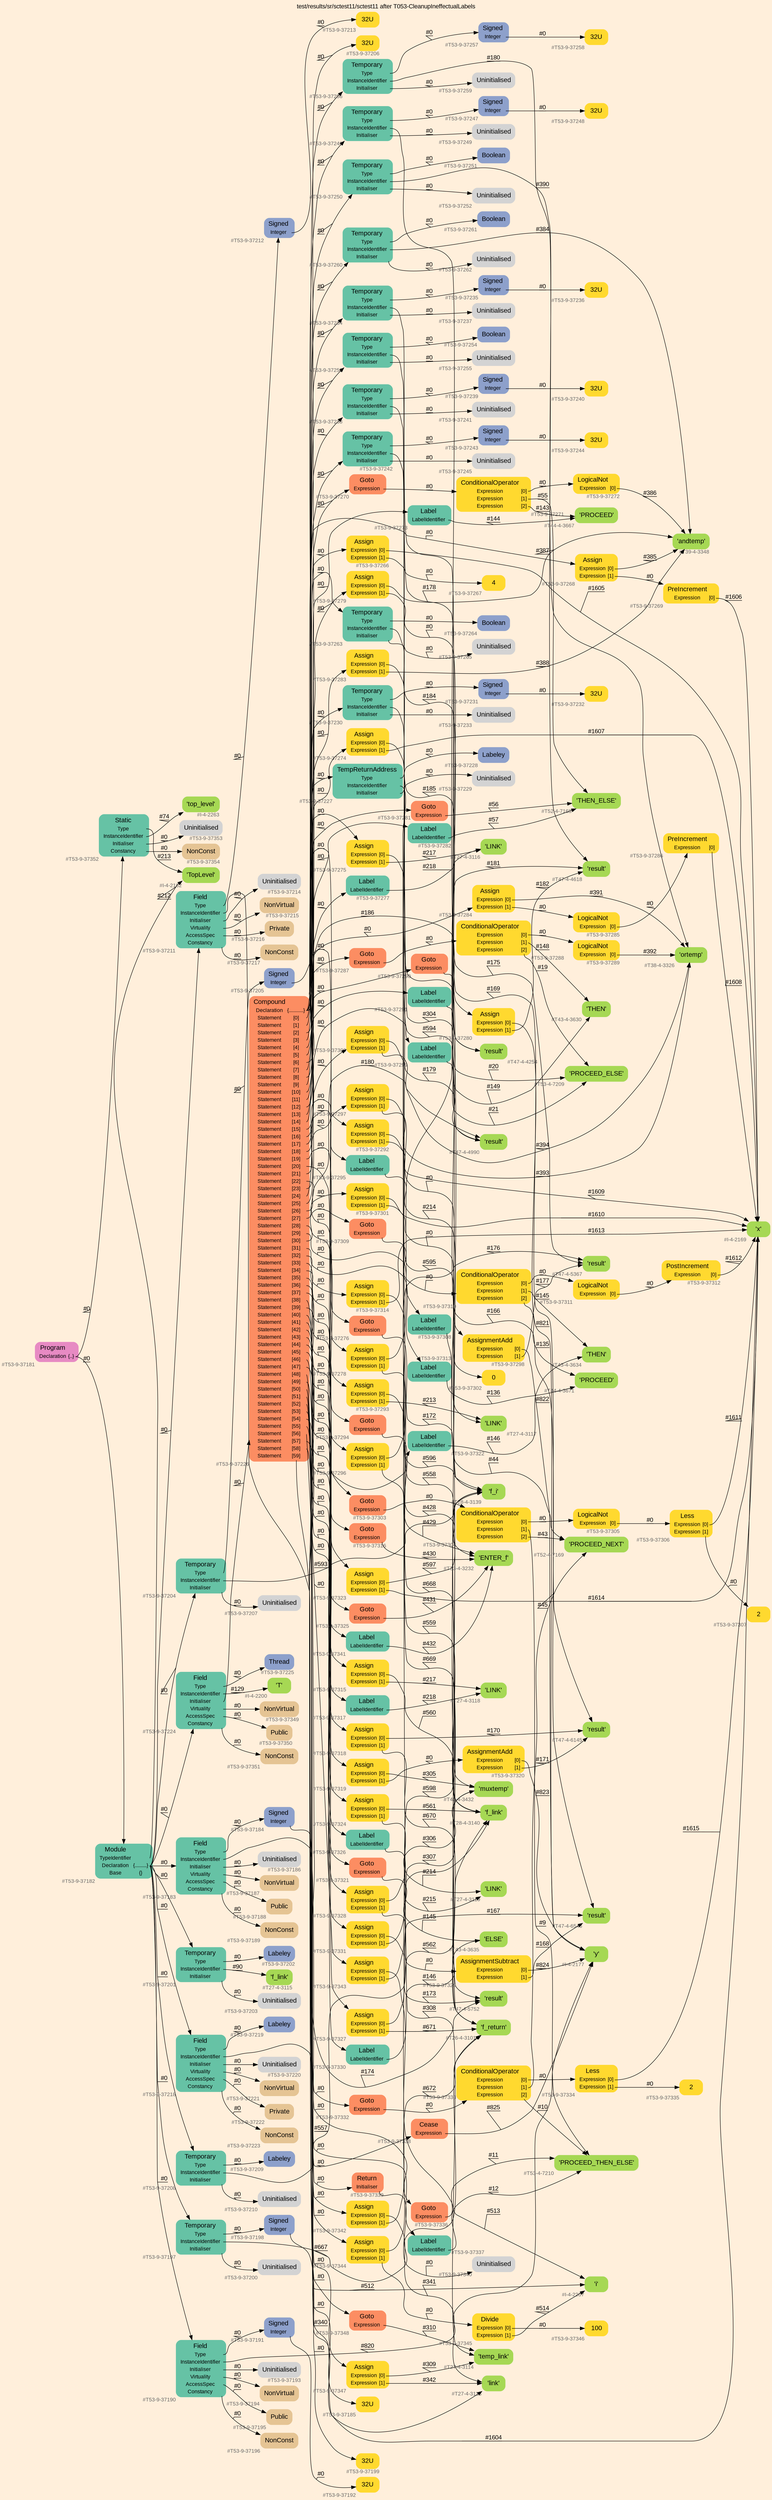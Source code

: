 digraph "test/results/sr/sctest11/sctest11 after T053-CleanupIneffectualLabels" {
label = "test/results/sr/sctest11/sctest11 after T053-CleanupIneffectualLabels"
labelloc = t
graph [
    rankdir = "LR"
    ranksep = 0.3
    bgcolor = antiquewhite1
    color = black
    fontcolor = black
    fontname = "Arial"
];
node [
    fontname = "Arial"
];
edge [
    fontname = "Arial"
];

// -------------------- node figure --------------------
// -------- block #T53-9-37181 ----------
"#T53-9-37181" [
    fillcolor = "/set28/4"
    xlabel = "#T53-9-37181"
    fontsize = "12"
    fontcolor = grey40
    shape = "plaintext"
    label = <<TABLE BORDER="0" CELLBORDER="0" CELLSPACING="0">
     <TR><TD><FONT COLOR="black" POINT-SIZE="15">Program</FONT></TD></TR>
     <TR><TD><FONT COLOR="black" POINT-SIZE="12">Declaration</FONT></TD><TD PORT="port0"><FONT COLOR="black" POINT-SIZE="12">{..}</FONT></TD></TR>
    </TABLE>>
    style = "rounded,filled"
];

// -------- block #T53-9-37182 ----------
"#T53-9-37182" [
    fillcolor = "/set28/1"
    xlabel = "#T53-9-37182"
    fontsize = "12"
    fontcolor = grey40
    shape = "plaintext"
    label = <<TABLE BORDER="0" CELLBORDER="0" CELLSPACING="0">
     <TR><TD><FONT COLOR="black" POINT-SIZE="15">Module</FONT></TD></TR>
     <TR><TD><FONT COLOR="black" POINT-SIZE="12">TypeIdentifier</FONT></TD><TD PORT="port0"></TD></TR>
     <TR><TD><FONT COLOR="black" POINT-SIZE="12">Declaration</FONT></TD><TD PORT="port1"><FONT COLOR="black" POINT-SIZE="12">{.........}</FONT></TD></TR>
     <TR><TD><FONT COLOR="black" POINT-SIZE="12">Base</FONT></TD><TD PORT="port2"><FONT COLOR="black" POINT-SIZE="12">{}</FONT></TD></TR>
    </TABLE>>
    style = "rounded,filled"
];

// -------- block #I-4-2162 ----------
"#I-4-2162" [
    fillcolor = "/set28/5"
    xlabel = "#I-4-2162"
    fontsize = "12"
    fontcolor = grey40
    shape = "plaintext"
    label = <<TABLE BORDER="0" CELLBORDER="0" CELLSPACING="0">
     <TR><TD><FONT COLOR="black" POINT-SIZE="15">'TopLevel'</FONT></TD></TR>
    </TABLE>>
    style = "rounded,filled"
];

// -------- block #T53-9-37183 ----------
"#T53-9-37183" [
    fillcolor = "/set28/1"
    xlabel = "#T53-9-37183"
    fontsize = "12"
    fontcolor = grey40
    shape = "plaintext"
    label = <<TABLE BORDER="0" CELLBORDER="0" CELLSPACING="0">
     <TR><TD><FONT COLOR="black" POINT-SIZE="15">Field</FONT></TD></TR>
     <TR><TD><FONT COLOR="black" POINT-SIZE="12">Type</FONT></TD><TD PORT="port0"></TD></TR>
     <TR><TD><FONT COLOR="black" POINT-SIZE="12">InstanceIdentifier</FONT></TD><TD PORT="port1"></TD></TR>
     <TR><TD><FONT COLOR="black" POINT-SIZE="12">Initialiser</FONT></TD><TD PORT="port2"></TD></TR>
     <TR><TD><FONT COLOR="black" POINT-SIZE="12">Virtuality</FONT></TD><TD PORT="port3"></TD></TR>
     <TR><TD><FONT COLOR="black" POINT-SIZE="12">AccessSpec</FONT></TD><TD PORT="port4"></TD></TR>
     <TR><TD><FONT COLOR="black" POINT-SIZE="12">Constancy</FONT></TD><TD PORT="port5"></TD></TR>
    </TABLE>>
    style = "rounded,filled"
];

// -------- block #T53-9-37184 ----------
"#T53-9-37184" [
    fillcolor = "/set28/3"
    xlabel = "#T53-9-37184"
    fontsize = "12"
    fontcolor = grey40
    shape = "plaintext"
    label = <<TABLE BORDER="0" CELLBORDER="0" CELLSPACING="0">
     <TR><TD><FONT COLOR="black" POINT-SIZE="15">Signed</FONT></TD></TR>
     <TR><TD><FONT COLOR="black" POINT-SIZE="12">Integer</FONT></TD><TD PORT="port0"></TD></TR>
    </TABLE>>
    style = "rounded,filled"
];

// -------- block #T53-9-37185 ----------
"#T53-9-37185" [
    fillcolor = "/set28/6"
    xlabel = "#T53-9-37185"
    fontsize = "12"
    fontcolor = grey40
    shape = "plaintext"
    label = <<TABLE BORDER="0" CELLBORDER="0" CELLSPACING="0">
     <TR><TD><FONT COLOR="black" POINT-SIZE="15">32U</FONT></TD></TR>
    </TABLE>>
    style = "rounded,filled"
];

// -------- block #I-4-2169 ----------
"#I-4-2169" [
    fillcolor = "/set28/5"
    xlabel = "#I-4-2169"
    fontsize = "12"
    fontcolor = grey40
    shape = "plaintext"
    label = <<TABLE BORDER="0" CELLBORDER="0" CELLSPACING="0">
     <TR><TD><FONT COLOR="black" POINT-SIZE="15">'x'</FONT></TD></TR>
    </TABLE>>
    style = "rounded,filled"
];

// -------- block #T53-9-37186 ----------
"#T53-9-37186" [
    xlabel = "#T53-9-37186"
    fontsize = "12"
    fontcolor = grey40
    shape = "plaintext"
    label = <<TABLE BORDER="0" CELLBORDER="0" CELLSPACING="0">
     <TR><TD><FONT COLOR="black" POINT-SIZE="15">Uninitialised</FONT></TD></TR>
    </TABLE>>
    style = "rounded,filled"
];

// -------- block #T53-9-37187 ----------
"#T53-9-37187" [
    fillcolor = "/set28/7"
    xlabel = "#T53-9-37187"
    fontsize = "12"
    fontcolor = grey40
    shape = "plaintext"
    label = <<TABLE BORDER="0" CELLBORDER="0" CELLSPACING="0">
     <TR><TD><FONT COLOR="black" POINT-SIZE="15">NonVirtual</FONT></TD></TR>
    </TABLE>>
    style = "rounded,filled"
];

// -------- block #T53-9-37188 ----------
"#T53-9-37188" [
    fillcolor = "/set28/7"
    xlabel = "#T53-9-37188"
    fontsize = "12"
    fontcolor = grey40
    shape = "plaintext"
    label = <<TABLE BORDER="0" CELLBORDER="0" CELLSPACING="0">
     <TR><TD><FONT COLOR="black" POINT-SIZE="15">Public</FONT></TD></TR>
    </TABLE>>
    style = "rounded,filled"
];

// -------- block #T53-9-37189 ----------
"#T53-9-37189" [
    fillcolor = "/set28/7"
    xlabel = "#T53-9-37189"
    fontsize = "12"
    fontcolor = grey40
    shape = "plaintext"
    label = <<TABLE BORDER="0" CELLBORDER="0" CELLSPACING="0">
     <TR><TD><FONT COLOR="black" POINT-SIZE="15">NonConst</FONT></TD></TR>
    </TABLE>>
    style = "rounded,filled"
];

// -------- block #T53-9-37190 ----------
"#T53-9-37190" [
    fillcolor = "/set28/1"
    xlabel = "#T53-9-37190"
    fontsize = "12"
    fontcolor = grey40
    shape = "plaintext"
    label = <<TABLE BORDER="0" CELLBORDER="0" CELLSPACING="0">
     <TR><TD><FONT COLOR="black" POINT-SIZE="15">Field</FONT></TD></TR>
     <TR><TD><FONT COLOR="black" POINT-SIZE="12">Type</FONT></TD><TD PORT="port0"></TD></TR>
     <TR><TD><FONT COLOR="black" POINT-SIZE="12">InstanceIdentifier</FONT></TD><TD PORT="port1"></TD></TR>
     <TR><TD><FONT COLOR="black" POINT-SIZE="12">Initialiser</FONT></TD><TD PORT="port2"></TD></TR>
     <TR><TD><FONT COLOR="black" POINT-SIZE="12">Virtuality</FONT></TD><TD PORT="port3"></TD></TR>
     <TR><TD><FONT COLOR="black" POINT-SIZE="12">AccessSpec</FONT></TD><TD PORT="port4"></TD></TR>
     <TR><TD><FONT COLOR="black" POINT-SIZE="12">Constancy</FONT></TD><TD PORT="port5"></TD></TR>
    </TABLE>>
    style = "rounded,filled"
];

// -------- block #T53-9-37191 ----------
"#T53-9-37191" [
    fillcolor = "/set28/3"
    xlabel = "#T53-9-37191"
    fontsize = "12"
    fontcolor = grey40
    shape = "plaintext"
    label = <<TABLE BORDER="0" CELLBORDER="0" CELLSPACING="0">
     <TR><TD><FONT COLOR="black" POINT-SIZE="15">Signed</FONT></TD></TR>
     <TR><TD><FONT COLOR="black" POINT-SIZE="12">Integer</FONT></TD><TD PORT="port0"></TD></TR>
    </TABLE>>
    style = "rounded,filled"
];

// -------- block #T53-9-37192 ----------
"#T53-9-37192" [
    fillcolor = "/set28/6"
    xlabel = "#T53-9-37192"
    fontsize = "12"
    fontcolor = grey40
    shape = "plaintext"
    label = <<TABLE BORDER="0" CELLBORDER="0" CELLSPACING="0">
     <TR><TD><FONT COLOR="black" POINT-SIZE="15">32U</FONT></TD></TR>
    </TABLE>>
    style = "rounded,filled"
];

// -------- block #I-4-2177 ----------
"#I-4-2177" [
    fillcolor = "/set28/5"
    xlabel = "#I-4-2177"
    fontsize = "12"
    fontcolor = grey40
    shape = "plaintext"
    label = <<TABLE BORDER="0" CELLBORDER="0" CELLSPACING="0">
     <TR><TD><FONT COLOR="black" POINT-SIZE="15">'y'</FONT></TD></TR>
    </TABLE>>
    style = "rounded,filled"
];

// -------- block #T53-9-37193 ----------
"#T53-9-37193" [
    xlabel = "#T53-9-37193"
    fontsize = "12"
    fontcolor = grey40
    shape = "plaintext"
    label = <<TABLE BORDER="0" CELLBORDER="0" CELLSPACING="0">
     <TR><TD><FONT COLOR="black" POINT-SIZE="15">Uninitialised</FONT></TD></TR>
    </TABLE>>
    style = "rounded,filled"
];

// -------- block #T53-9-37194 ----------
"#T53-9-37194" [
    fillcolor = "/set28/7"
    xlabel = "#T53-9-37194"
    fontsize = "12"
    fontcolor = grey40
    shape = "plaintext"
    label = <<TABLE BORDER="0" CELLBORDER="0" CELLSPACING="0">
     <TR><TD><FONT COLOR="black" POINT-SIZE="15">NonVirtual</FONT></TD></TR>
    </TABLE>>
    style = "rounded,filled"
];

// -------- block #T53-9-37195 ----------
"#T53-9-37195" [
    fillcolor = "/set28/7"
    xlabel = "#T53-9-37195"
    fontsize = "12"
    fontcolor = grey40
    shape = "plaintext"
    label = <<TABLE BORDER="0" CELLBORDER="0" CELLSPACING="0">
     <TR><TD><FONT COLOR="black" POINT-SIZE="15">Public</FONT></TD></TR>
    </TABLE>>
    style = "rounded,filled"
];

// -------- block #T53-9-37196 ----------
"#T53-9-37196" [
    fillcolor = "/set28/7"
    xlabel = "#T53-9-37196"
    fontsize = "12"
    fontcolor = grey40
    shape = "plaintext"
    label = <<TABLE BORDER="0" CELLBORDER="0" CELLSPACING="0">
     <TR><TD><FONT COLOR="black" POINT-SIZE="15">NonConst</FONT></TD></TR>
    </TABLE>>
    style = "rounded,filled"
];

// -------- block #T53-9-37197 ----------
"#T53-9-37197" [
    fillcolor = "/set28/1"
    xlabel = "#T53-9-37197"
    fontsize = "12"
    fontcolor = grey40
    shape = "plaintext"
    label = <<TABLE BORDER="0" CELLBORDER="0" CELLSPACING="0">
     <TR><TD><FONT COLOR="black" POINT-SIZE="15">Temporary</FONT></TD></TR>
     <TR><TD><FONT COLOR="black" POINT-SIZE="12">Type</FONT></TD><TD PORT="port0"></TD></TR>
     <TR><TD><FONT COLOR="black" POINT-SIZE="12">InstanceIdentifier</FONT></TD><TD PORT="port1"></TD></TR>
     <TR><TD><FONT COLOR="black" POINT-SIZE="12">Initialiser</FONT></TD><TD PORT="port2"></TD></TR>
    </TABLE>>
    style = "rounded,filled"
];

// -------- block #T53-9-37198 ----------
"#T53-9-37198" [
    fillcolor = "/set28/3"
    xlabel = "#T53-9-37198"
    fontsize = "12"
    fontcolor = grey40
    shape = "plaintext"
    label = <<TABLE BORDER="0" CELLBORDER="0" CELLSPACING="0">
     <TR><TD><FONT COLOR="black" POINT-SIZE="15">Signed</FONT></TD></TR>
     <TR><TD><FONT COLOR="black" POINT-SIZE="12">Integer</FONT></TD><TD PORT="port0"></TD></TR>
    </TABLE>>
    style = "rounded,filled"
];

// -------- block #T53-9-37199 ----------
"#T53-9-37199" [
    fillcolor = "/set28/6"
    xlabel = "#T53-9-37199"
    fontsize = "12"
    fontcolor = grey40
    shape = "plaintext"
    label = <<TABLE BORDER="0" CELLBORDER="0" CELLSPACING="0">
     <TR><TD><FONT COLOR="black" POINT-SIZE="15">32U</FONT></TD></TR>
    </TABLE>>
    style = "rounded,filled"
];

// -------- block #T26-4-3101 ----------
"#T26-4-3101" [
    fillcolor = "/set28/5"
    xlabel = "#T26-4-3101"
    fontsize = "12"
    fontcolor = grey40
    shape = "plaintext"
    label = <<TABLE BORDER="0" CELLBORDER="0" CELLSPACING="0">
     <TR><TD><FONT COLOR="black" POINT-SIZE="15">'f_return'</FONT></TD></TR>
    </TABLE>>
    style = "rounded,filled"
];

// -------- block #T53-9-37200 ----------
"#T53-9-37200" [
    xlabel = "#T53-9-37200"
    fontsize = "12"
    fontcolor = grey40
    shape = "plaintext"
    label = <<TABLE BORDER="0" CELLBORDER="0" CELLSPACING="0">
     <TR><TD><FONT COLOR="black" POINT-SIZE="15">Uninitialised</FONT></TD></TR>
    </TABLE>>
    style = "rounded,filled"
];

// -------- block #T53-9-37201 ----------
"#T53-9-37201" [
    fillcolor = "/set28/1"
    xlabel = "#T53-9-37201"
    fontsize = "12"
    fontcolor = grey40
    shape = "plaintext"
    label = <<TABLE BORDER="0" CELLBORDER="0" CELLSPACING="0">
     <TR><TD><FONT COLOR="black" POINT-SIZE="15">Temporary</FONT></TD></TR>
     <TR><TD><FONT COLOR="black" POINT-SIZE="12">Type</FONT></TD><TD PORT="port0"></TD></TR>
     <TR><TD><FONT COLOR="black" POINT-SIZE="12">InstanceIdentifier</FONT></TD><TD PORT="port1"></TD></TR>
     <TR><TD><FONT COLOR="black" POINT-SIZE="12">Initialiser</FONT></TD><TD PORT="port2"></TD></TR>
    </TABLE>>
    style = "rounded,filled"
];

// -------- block #T53-9-37202 ----------
"#T53-9-37202" [
    fillcolor = "/set28/3"
    xlabel = "#T53-9-37202"
    fontsize = "12"
    fontcolor = grey40
    shape = "plaintext"
    label = <<TABLE BORDER="0" CELLBORDER="0" CELLSPACING="0">
     <TR><TD><FONT COLOR="black" POINT-SIZE="15">Labeley</FONT></TD></TR>
    </TABLE>>
    style = "rounded,filled"
];

// -------- block #T27-4-3115 ----------
"#T27-4-3115" [
    fillcolor = "/set28/5"
    xlabel = "#T27-4-3115"
    fontsize = "12"
    fontcolor = grey40
    shape = "plaintext"
    label = <<TABLE BORDER="0" CELLBORDER="0" CELLSPACING="0">
     <TR><TD><FONT COLOR="black" POINT-SIZE="15">'f_link'</FONT></TD></TR>
    </TABLE>>
    style = "rounded,filled"
];

// -------- block #T53-9-37203 ----------
"#T53-9-37203" [
    xlabel = "#T53-9-37203"
    fontsize = "12"
    fontcolor = grey40
    shape = "plaintext"
    label = <<TABLE BORDER="0" CELLBORDER="0" CELLSPACING="0">
     <TR><TD><FONT COLOR="black" POINT-SIZE="15">Uninitialised</FONT></TD></TR>
    </TABLE>>
    style = "rounded,filled"
];

// -------- block #T53-9-37204 ----------
"#T53-9-37204" [
    fillcolor = "/set28/1"
    xlabel = "#T53-9-37204"
    fontsize = "12"
    fontcolor = grey40
    shape = "plaintext"
    label = <<TABLE BORDER="0" CELLBORDER="0" CELLSPACING="0">
     <TR><TD><FONT COLOR="black" POINT-SIZE="15">Temporary</FONT></TD></TR>
     <TR><TD><FONT COLOR="black" POINT-SIZE="12">Type</FONT></TD><TD PORT="port0"></TD></TR>
     <TR><TD><FONT COLOR="black" POINT-SIZE="12">InstanceIdentifier</FONT></TD><TD PORT="port1"></TD></TR>
     <TR><TD><FONT COLOR="black" POINT-SIZE="12">Initialiser</FONT></TD><TD PORT="port2"></TD></TR>
    </TABLE>>
    style = "rounded,filled"
];

// -------- block #T53-9-37205 ----------
"#T53-9-37205" [
    fillcolor = "/set28/3"
    xlabel = "#T53-9-37205"
    fontsize = "12"
    fontcolor = grey40
    shape = "plaintext"
    label = <<TABLE BORDER="0" CELLBORDER="0" CELLSPACING="0">
     <TR><TD><FONT COLOR="black" POINT-SIZE="15">Signed</FONT></TD></TR>
     <TR><TD><FONT COLOR="black" POINT-SIZE="12">Integer</FONT></TD><TD PORT="port0"></TD></TR>
    </TABLE>>
    style = "rounded,filled"
];

// -------- block #T53-9-37206 ----------
"#T53-9-37206" [
    fillcolor = "/set28/6"
    xlabel = "#T53-9-37206"
    fontsize = "12"
    fontcolor = grey40
    shape = "plaintext"
    label = <<TABLE BORDER="0" CELLBORDER="0" CELLSPACING="0">
     <TR><TD><FONT COLOR="black" POINT-SIZE="15">32U</FONT></TD></TR>
    </TABLE>>
    style = "rounded,filled"
];

// -------- block #T28-4-3139 ----------
"#T28-4-3139" [
    fillcolor = "/set28/5"
    xlabel = "#T28-4-3139"
    fontsize = "12"
    fontcolor = grey40
    shape = "plaintext"
    label = <<TABLE BORDER="0" CELLBORDER="0" CELLSPACING="0">
     <TR><TD><FONT COLOR="black" POINT-SIZE="15">'f_i'</FONT></TD></TR>
    </TABLE>>
    style = "rounded,filled"
];

// -------- block #T53-9-37207 ----------
"#T53-9-37207" [
    xlabel = "#T53-9-37207"
    fontsize = "12"
    fontcolor = grey40
    shape = "plaintext"
    label = <<TABLE BORDER="0" CELLBORDER="0" CELLSPACING="0">
     <TR><TD><FONT COLOR="black" POINT-SIZE="15">Uninitialised</FONT></TD></TR>
    </TABLE>>
    style = "rounded,filled"
];

// -------- block #T53-9-37208 ----------
"#T53-9-37208" [
    fillcolor = "/set28/1"
    xlabel = "#T53-9-37208"
    fontsize = "12"
    fontcolor = grey40
    shape = "plaintext"
    label = <<TABLE BORDER="0" CELLBORDER="0" CELLSPACING="0">
     <TR><TD><FONT COLOR="black" POINT-SIZE="15">Temporary</FONT></TD></TR>
     <TR><TD><FONT COLOR="black" POINT-SIZE="12">Type</FONT></TD><TD PORT="port0"></TD></TR>
     <TR><TD><FONT COLOR="black" POINT-SIZE="12">InstanceIdentifier</FONT></TD><TD PORT="port1"></TD></TR>
     <TR><TD><FONT COLOR="black" POINT-SIZE="12">Initialiser</FONT></TD><TD PORT="port2"></TD></TR>
    </TABLE>>
    style = "rounded,filled"
];

// -------- block #T53-9-37209 ----------
"#T53-9-37209" [
    fillcolor = "/set28/3"
    xlabel = "#T53-9-37209"
    fontsize = "12"
    fontcolor = grey40
    shape = "plaintext"
    label = <<TABLE BORDER="0" CELLBORDER="0" CELLSPACING="0">
     <TR><TD><FONT COLOR="black" POINT-SIZE="15">Labeley</FONT></TD></TR>
    </TABLE>>
    style = "rounded,filled"
];

// -------- block #T28-4-3140 ----------
"#T28-4-3140" [
    fillcolor = "/set28/5"
    xlabel = "#T28-4-3140"
    fontsize = "12"
    fontcolor = grey40
    shape = "plaintext"
    label = <<TABLE BORDER="0" CELLBORDER="0" CELLSPACING="0">
     <TR><TD><FONT COLOR="black" POINT-SIZE="15">'f_link'</FONT></TD></TR>
    </TABLE>>
    style = "rounded,filled"
];

// -------- block #T53-9-37210 ----------
"#T53-9-37210" [
    xlabel = "#T53-9-37210"
    fontsize = "12"
    fontcolor = grey40
    shape = "plaintext"
    label = <<TABLE BORDER="0" CELLBORDER="0" CELLSPACING="0">
     <TR><TD><FONT COLOR="black" POINT-SIZE="15">Uninitialised</FONT></TD></TR>
    </TABLE>>
    style = "rounded,filled"
];

// -------- block #T53-9-37211 ----------
"#T53-9-37211" [
    fillcolor = "/set28/1"
    xlabel = "#T53-9-37211"
    fontsize = "12"
    fontcolor = grey40
    shape = "plaintext"
    label = <<TABLE BORDER="0" CELLBORDER="0" CELLSPACING="0">
     <TR><TD><FONT COLOR="black" POINT-SIZE="15">Field</FONT></TD></TR>
     <TR><TD><FONT COLOR="black" POINT-SIZE="12">Type</FONT></TD><TD PORT="port0"></TD></TR>
     <TR><TD><FONT COLOR="black" POINT-SIZE="12">InstanceIdentifier</FONT></TD><TD PORT="port1"></TD></TR>
     <TR><TD><FONT COLOR="black" POINT-SIZE="12">Initialiser</FONT></TD><TD PORT="port2"></TD></TR>
     <TR><TD><FONT COLOR="black" POINT-SIZE="12">Virtuality</FONT></TD><TD PORT="port3"></TD></TR>
     <TR><TD><FONT COLOR="black" POINT-SIZE="12">AccessSpec</FONT></TD><TD PORT="port4"></TD></TR>
     <TR><TD><FONT COLOR="black" POINT-SIZE="12">Constancy</FONT></TD><TD PORT="port5"></TD></TR>
    </TABLE>>
    style = "rounded,filled"
];

// -------- block #T53-9-37212 ----------
"#T53-9-37212" [
    fillcolor = "/set28/3"
    xlabel = "#T53-9-37212"
    fontsize = "12"
    fontcolor = grey40
    shape = "plaintext"
    label = <<TABLE BORDER="0" CELLBORDER="0" CELLSPACING="0">
     <TR><TD><FONT COLOR="black" POINT-SIZE="15">Signed</FONT></TD></TR>
     <TR><TD><FONT COLOR="black" POINT-SIZE="12">Integer</FONT></TD><TD PORT="port0"></TD></TR>
    </TABLE>>
    style = "rounded,filled"
];

// -------- block #T53-9-37213 ----------
"#T53-9-37213" [
    fillcolor = "/set28/6"
    xlabel = "#T53-9-37213"
    fontsize = "12"
    fontcolor = grey40
    shape = "plaintext"
    label = <<TABLE BORDER="0" CELLBORDER="0" CELLSPACING="0">
     <TR><TD><FONT COLOR="black" POINT-SIZE="15">32U</FONT></TD></TR>
    </TABLE>>
    style = "rounded,filled"
];

// -------- block #I-4-2207 ----------
"#I-4-2207" [
    fillcolor = "/set28/5"
    xlabel = "#I-4-2207"
    fontsize = "12"
    fontcolor = grey40
    shape = "plaintext"
    label = <<TABLE BORDER="0" CELLBORDER="0" CELLSPACING="0">
     <TR><TD><FONT COLOR="black" POINT-SIZE="15">'i'</FONT></TD></TR>
    </TABLE>>
    style = "rounded,filled"
];

// -------- block #T53-9-37214 ----------
"#T53-9-37214" [
    xlabel = "#T53-9-37214"
    fontsize = "12"
    fontcolor = grey40
    shape = "plaintext"
    label = <<TABLE BORDER="0" CELLBORDER="0" CELLSPACING="0">
     <TR><TD><FONT COLOR="black" POINT-SIZE="15">Uninitialised</FONT></TD></TR>
    </TABLE>>
    style = "rounded,filled"
];

// -------- block #T53-9-37215 ----------
"#T53-9-37215" [
    fillcolor = "/set28/7"
    xlabel = "#T53-9-37215"
    fontsize = "12"
    fontcolor = grey40
    shape = "plaintext"
    label = <<TABLE BORDER="0" CELLBORDER="0" CELLSPACING="0">
     <TR><TD><FONT COLOR="black" POINT-SIZE="15">NonVirtual</FONT></TD></TR>
    </TABLE>>
    style = "rounded,filled"
];

// -------- block #T53-9-37216 ----------
"#T53-9-37216" [
    fillcolor = "/set28/7"
    xlabel = "#T53-9-37216"
    fontsize = "12"
    fontcolor = grey40
    shape = "plaintext"
    label = <<TABLE BORDER="0" CELLBORDER="0" CELLSPACING="0">
     <TR><TD><FONT COLOR="black" POINT-SIZE="15">Private</FONT></TD></TR>
    </TABLE>>
    style = "rounded,filled"
];

// -------- block #T53-9-37217 ----------
"#T53-9-37217" [
    fillcolor = "/set28/7"
    xlabel = "#T53-9-37217"
    fontsize = "12"
    fontcolor = grey40
    shape = "plaintext"
    label = <<TABLE BORDER="0" CELLBORDER="0" CELLSPACING="0">
     <TR><TD><FONT COLOR="black" POINT-SIZE="15">NonConst</FONT></TD></TR>
    </TABLE>>
    style = "rounded,filled"
];

// -------- block #T53-9-37218 ----------
"#T53-9-37218" [
    fillcolor = "/set28/1"
    xlabel = "#T53-9-37218"
    fontsize = "12"
    fontcolor = grey40
    shape = "plaintext"
    label = <<TABLE BORDER="0" CELLBORDER="0" CELLSPACING="0">
     <TR><TD><FONT COLOR="black" POINT-SIZE="15">Field</FONT></TD></TR>
     <TR><TD><FONT COLOR="black" POINT-SIZE="12">Type</FONT></TD><TD PORT="port0"></TD></TR>
     <TR><TD><FONT COLOR="black" POINT-SIZE="12">InstanceIdentifier</FONT></TD><TD PORT="port1"></TD></TR>
     <TR><TD><FONT COLOR="black" POINT-SIZE="12">Initialiser</FONT></TD><TD PORT="port2"></TD></TR>
     <TR><TD><FONT COLOR="black" POINT-SIZE="12">Virtuality</FONT></TD><TD PORT="port3"></TD></TR>
     <TR><TD><FONT COLOR="black" POINT-SIZE="12">AccessSpec</FONT></TD><TD PORT="port4"></TD></TR>
     <TR><TD><FONT COLOR="black" POINT-SIZE="12">Constancy</FONT></TD><TD PORT="port5"></TD></TR>
    </TABLE>>
    style = "rounded,filled"
];

// -------- block #T53-9-37219 ----------
"#T53-9-37219" [
    fillcolor = "/set28/3"
    xlabel = "#T53-9-37219"
    fontsize = "12"
    fontcolor = grey40
    shape = "plaintext"
    label = <<TABLE BORDER="0" CELLBORDER="0" CELLSPACING="0">
     <TR><TD><FONT COLOR="black" POINT-SIZE="15">Labeley</FONT></TD></TR>
    </TABLE>>
    style = "rounded,filled"
];

// -------- block #T27-4-3113 ----------
"#T27-4-3113" [
    fillcolor = "/set28/5"
    xlabel = "#T27-4-3113"
    fontsize = "12"
    fontcolor = grey40
    shape = "plaintext"
    label = <<TABLE BORDER="0" CELLBORDER="0" CELLSPACING="0">
     <TR><TD><FONT COLOR="black" POINT-SIZE="15">'link'</FONT></TD></TR>
    </TABLE>>
    style = "rounded,filled"
];

// -------- block #T53-9-37220 ----------
"#T53-9-37220" [
    xlabel = "#T53-9-37220"
    fontsize = "12"
    fontcolor = grey40
    shape = "plaintext"
    label = <<TABLE BORDER="0" CELLBORDER="0" CELLSPACING="0">
     <TR><TD><FONT COLOR="black" POINT-SIZE="15">Uninitialised</FONT></TD></TR>
    </TABLE>>
    style = "rounded,filled"
];

// -------- block #T53-9-37221 ----------
"#T53-9-37221" [
    fillcolor = "/set28/7"
    xlabel = "#T53-9-37221"
    fontsize = "12"
    fontcolor = grey40
    shape = "plaintext"
    label = <<TABLE BORDER="0" CELLBORDER="0" CELLSPACING="0">
     <TR><TD><FONT COLOR="black" POINT-SIZE="15">NonVirtual</FONT></TD></TR>
    </TABLE>>
    style = "rounded,filled"
];

// -------- block #T53-9-37222 ----------
"#T53-9-37222" [
    fillcolor = "/set28/7"
    xlabel = "#T53-9-37222"
    fontsize = "12"
    fontcolor = grey40
    shape = "plaintext"
    label = <<TABLE BORDER="0" CELLBORDER="0" CELLSPACING="0">
     <TR><TD><FONT COLOR="black" POINT-SIZE="15">Private</FONT></TD></TR>
    </TABLE>>
    style = "rounded,filled"
];

// -------- block #T53-9-37223 ----------
"#T53-9-37223" [
    fillcolor = "/set28/7"
    xlabel = "#T53-9-37223"
    fontsize = "12"
    fontcolor = grey40
    shape = "plaintext"
    label = <<TABLE BORDER="0" CELLBORDER="0" CELLSPACING="0">
     <TR><TD><FONT COLOR="black" POINT-SIZE="15">NonConst</FONT></TD></TR>
    </TABLE>>
    style = "rounded,filled"
];

// -------- block #T53-9-37224 ----------
"#T53-9-37224" [
    fillcolor = "/set28/1"
    xlabel = "#T53-9-37224"
    fontsize = "12"
    fontcolor = grey40
    shape = "plaintext"
    label = <<TABLE BORDER="0" CELLBORDER="0" CELLSPACING="0">
     <TR><TD><FONT COLOR="black" POINT-SIZE="15">Field</FONT></TD></TR>
     <TR><TD><FONT COLOR="black" POINT-SIZE="12">Type</FONT></TD><TD PORT="port0"></TD></TR>
     <TR><TD><FONT COLOR="black" POINT-SIZE="12">InstanceIdentifier</FONT></TD><TD PORT="port1"></TD></TR>
     <TR><TD><FONT COLOR="black" POINT-SIZE="12">Initialiser</FONT></TD><TD PORT="port2"></TD></TR>
     <TR><TD><FONT COLOR="black" POINT-SIZE="12">Virtuality</FONT></TD><TD PORT="port3"></TD></TR>
     <TR><TD><FONT COLOR="black" POINT-SIZE="12">AccessSpec</FONT></TD><TD PORT="port4"></TD></TR>
     <TR><TD><FONT COLOR="black" POINT-SIZE="12">Constancy</FONT></TD><TD PORT="port5"></TD></TR>
    </TABLE>>
    style = "rounded,filled"
];

// -------- block #T53-9-37225 ----------
"#T53-9-37225" [
    fillcolor = "/set28/3"
    xlabel = "#T53-9-37225"
    fontsize = "12"
    fontcolor = grey40
    shape = "plaintext"
    label = <<TABLE BORDER="0" CELLBORDER="0" CELLSPACING="0">
     <TR><TD><FONT COLOR="black" POINT-SIZE="15">Thread</FONT></TD></TR>
    </TABLE>>
    style = "rounded,filled"
];

// -------- block #I-4-2200 ----------
"#I-4-2200" [
    fillcolor = "/set28/5"
    xlabel = "#I-4-2200"
    fontsize = "12"
    fontcolor = grey40
    shape = "plaintext"
    label = <<TABLE BORDER="0" CELLBORDER="0" CELLSPACING="0">
     <TR><TD><FONT COLOR="black" POINT-SIZE="15">'T'</FONT></TD></TR>
    </TABLE>>
    style = "rounded,filled"
];

// -------- block #T53-9-37226 ----------
"#T53-9-37226" [
    fillcolor = "/set28/2"
    xlabel = "#T53-9-37226"
    fontsize = "12"
    fontcolor = grey40
    shape = "plaintext"
    label = <<TABLE BORDER="0" CELLBORDER="0" CELLSPACING="0">
     <TR><TD><FONT COLOR="black" POINT-SIZE="15">Compound</FONT></TD></TR>
     <TR><TD><FONT COLOR="black" POINT-SIZE="12">Declaration</FONT></TD><TD PORT="port0"><FONT COLOR="black" POINT-SIZE="12">{...........}</FONT></TD></TR>
     <TR><TD><FONT COLOR="black" POINT-SIZE="12">Statement</FONT></TD><TD PORT="port1"><FONT COLOR="black" POINT-SIZE="12">[0]</FONT></TD></TR>
     <TR><TD><FONT COLOR="black" POINT-SIZE="12">Statement</FONT></TD><TD PORT="port2"><FONT COLOR="black" POINT-SIZE="12">[1]</FONT></TD></TR>
     <TR><TD><FONT COLOR="black" POINT-SIZE="12">Statement</FONT></TD><TD PORT="port3"><FONT COLOR="black" POINT-SIZE="12">[2]</FONT></TD></TR>
     <TR><TD><FONT COLOR="black" POINT-SIZE="12">Statement</FONT></TD><TD PORT="port4"><FONT COLOR="black" POINT-SIZE="12">[3]</FONT></TD></TR>
     <TR><TD><FONT COLOR="black" POINT-SIZE="12">Statement</FONT></TD><TD PORT="port5"><FONT COLOR="black" POINT-SIZE="12">[4]</FONT></TD></TR>
     <TR><TD><FONT COLOR="black" POINT-SIZE="12">Statement</FONT></TD><TD PORT="port6"><FONT COLOR="black" POINT-SIZE="12">[5]</FONT></TD></TR>
     <TR><TD><FONT COLOR="black" POINT-SIZE="12">Statement</FONT></TD><TD PORT="port7"><FONT COLOR="black" POINT-SIZE="12">[6]</FONT></TD></TR>
     <TR><TD><FONT COLOR="black" POINT-SIZE="12">Statement</FONT></TD><TD PORT="port8"><FONT COLOR="black" POINT-SIZE="12">[7]</FONT></TD></TR>
     <TR><TD><FONT COLOR="black" POINT-SIZE="12">Statement</FONT></TD><TD PORT="port9"><FONT COLOR="black" POINT-SIZE="12">[8]</FONT></TD></TR>
     <TR><TD><FONT COLOR="black" POINT-SIZE="12">Statement</FONT></TD><TD PORT="port10"><FONT COLOR="black" POINT-SIZE="12">[9]</FONT></TD></TR>
     <TR><TD><FONT COLOR="black" POINT-SIZE="12">Statement</FONT></TD><TD PORT="port11"><FONT COLOR="black" POINT-SIZE="12">[10]</FONT></TD></TR>
     <TR><TD><FONT COLOR="black" POINT-SIZE="12">Statement</FONT></TD><TD PORT="port12"><FONT COLOR="black" POINT-SIZE="12">[11]</FONT></TD></TR>
     <TR><TD><FONT COLOR="black" POINT-SIZE="12">Statement</FONT></TD><TD PORT="port13"><FONT COLOR="black" POINT-SIZE="12">[12]</FONT></TD></TR>
     <TR><TD><FONT COLOR="black" POINT-SIZE="12">Statement</FONT></TD><TD PORT="port14"><FONT COLOR="black" POINT-SIZE="12">[13]</FONT></TD></TR>
     <TR><TD><FONT COLOR="black" POINT-SIZE="12">Statement</FONT></TD><TD PORT="port15"><FONT COLOR="black" POINT-SIZE="12">[14]</FONT></TD></TR>
     <TR><TD><FONT COLOR="black" POINT-SIZE="12">Statement</FONT></TD><TD PORT="port16"><FONT COLOR="black" POINT-SIZE="12">[15]</FONT></TD></TR>
     <TR><TD><FONT COLOR="black" POINT-SIZE="12">Statement</FONT></TD><TD PORT="port17"><FONT COLOR="black" POINT-SIZE="12">[16]</FONT></TD></TR>
     <TR><TD><FONT COLOR="black" POINT-SIZE="12">Statement</FONT></TD><TD PORT="port18"><FONT COLOR="black" POINT-SIZE="12">[17]</FONT></TD></TR>
     <TR><TD><FONT COLOR="black" POINT-SIZE="12">Statement</FONT></TD><TD PORT="port19"><FONT COLOR="black" POINT-SIZE="12">[18]</FONT></TD></TR>
     <TR><TD><FONT COLOR="black" POINT-SIZE="12">Statement</FONT></TD><TD PORT="port20"><FONT COLOR="black" POINT-SIZE="12">[19]</FONT></TD></TR>
     <TR><TD><FONT COLOR="black" POINT-SIZE="12">Statement</FONT></TD><TD PORT="port21"><FONT COLOR="black" POINT-SIZE="12">[20]</FONT></TD></TR>
     <TR><TD><FONT COLOR="black" POINT-SIZE="12">Statement</FONT></TD><TD PORT="port22"><FONT COLOR="black" POINT-SIZE="12">[21]</FONT></TD></TR>
     <TR><TD><FONT COLOR="black" POINT-SIZE="12">Statement</FONT></TD><TD PORT="port23"><FONT COLOR="black" POINT-SIZE="12">[22]</FONT></TD></TR>
     <TR><TD><FONT COLOR="black" POINT-SIZE="12">Statement</FONT></TD><TD PORT="port24"><FONT COLOR="black" POINT-SIZE="12">[23]</FONT></TD></TR>
     <TR><TD><FONT COLOR="black" POINT-SIZE="12">Statement</FONT></TD><TD PORT="port25"><FONT COLOR="black" POINT-SIZE="12">[24]</FONT></TD></TR>
     <TR><TD><FONT COLOR="black" POINT-SIZE="12">Statement</FONT></TD><TD PORT="port26"><FONT COLOR="black" POINT-SIZE="12">[25]</FONT></TD></TR>
     <TR><TD><FONT COLOR="black" POINT-SIZE="12">Statement</FONT></TD><TD PORT="port27"><FONT COLOR="black" POINT-SIZE="12">[26]</FONT></TD></TR>
     <TR><TD><FONT COLOR="black" POINT-SIZE="12">Statement</FONT></TD><TD PORT="port28"><FONT COLOR="black" POINT-SIZE="12">[27]</FONT></TD></TR>
     <TR><TD><FONT COLOR="black" POINT-SIZE="12">Statement</FONT></TD><TD PORT="port29"><FONT COLOR="black" POINT-SIZE="12">[28]</FONT></TD></TR>
     <TR><TD><FONT COLOR="black" POINT-SIZE="12">Statement</FONT></TD><TD PORT="port30"><FONT COLOR="black" POINT-SIZE="12">[29]</FONT></TD></TR>
     <TR><TD><FONT COLOR="black" POINT-SIZE="12">Statement</FONT></TD><TD PORT="port31"><FONT COLOR="black" POINT-SIZE="12">[30]</FONT></TD></TR>
     <TR><TD><FONT COLOR="black" POINT-SIZE="12">Statement</FONT></TD><TD PORT="port32"><FONT COLOR="black" POINT-SIZE="12">[31]</FONT></TD></TR>
     <TR><TD><FONT COLOR="black" POINT-SIZE="12">Statement</FONT></TD><TD PORT="port33"><FONT COLOR="black" POINT-SIZE="12">[32]</FONT></TD></TR>
     <TR><TD><FONT COLOR="black" POINT-SIZE="12">Statement</FONT></TD><TD PORT="port34"><FONT COLOR="black" POINT-SIZE="12">[33]</FONT></TD></TR>
     <TR><TD><FONT COLOR="black" POINT-SIZE="12">Statement</FONT></TD><TD PORT="port35"><FONT COLOR="black" POINT-SIZE="12">[34]</FONT></TD></TR>
     <TR><TD><FONT COLOR="black" POINT-SIZE="12">Statement</FONT></TD><TD PORT="port36"><FONT COLOR="black" POINT-SIZE="12">[35]</FONT></TD></TR>
     <TR><TD><FONT COLOR="black" POINT-SIZE="12">Statement</FONT></TD><TD PORT="port37"><FONT COLOR="black" POINT-SIZE="12">[36]</FONT></TD></TR>
     <TR><TD><FONT COLOR="black" POINT-SIZE="12">Statement</FONT></TD><TD PORT="port38"><FONT COLOR="black" POINT-SIZE="12">[37]</FONT></TD></TR>
     <TR><TD><FONT COLOR="black" POINT-SIZE="12">Statement</FONT></TD><TD PORT="port39"><FONT COLOR="black" POINT-SIZE="12">[38]</FONT></TD></TR>
     <TR><TD><FONT COLOR="black" POINT-SIZE="12">Statement</FONT></TD><TD PORT="port40"><FONT COLOR="black" POINT-SIZE="12">[39]</FONT></TD></TR>
     <TR><TD><FONT COLOR="black" POINT-SIZE="12">Statement</FONT></TD><TD PORT="port41"><FONT COLOR="black" POINT-SIZE="12">[40]</FONT></TD></TR>
     <TR><TD><FONT COLOR="black" POINT-SIZE="12">Statement</FONT></TD><TD PORT="port42"><FONT COLOR="black" POINT-SIZE="12">[41]</FONT></TD></TR>
     <TR><TD><FONT COLOR="black" POINT-SIZE="12">Statement</FONT></TD><TD PORT="port43"><FONT COLOR="black" POINT-SIZE="12">[42]</FONT></TD></TR>
     <TR><TD><FONT COLOR="black" POINT-SIZE="12">Statement</FONT></TD><TD PORT="port44"><FONT COLOR="black" POINT-SIZE="12">[43]</FONT></TD></TR>
     <TR><TD><FONT COLOR="black" POINT-SIZE="12">Statement</FONT></TD><TD PORT="port45"><FONT COLOR="black" POINT-SIZE="12">[44]</FONT></TD></TR>
     <TR><TD><FONT COLOR="black" POINT-SIZE="12">Statement</FONT></TD><TD PORT="port46"><FONT COLOR="black" POINT-SIZE="12">[45]</FONT></TD></TR>
     <TR><TD><FONT COLOR="black" POINT-SIZE="12">Statement</FONT></TD><TD PORT="port47"><FONT COLOR="black" POINT-SIZE="12">[46]</FONT></TD></TR>
     <TR><TD><FONT COLOR="black" POINT-SIZE="12">Statement</FONT></TD><TD PORT="port48"><FONT COLOR="black" POINT-SIZE="12">[47]</FONT></TD></TR>
     <TR><TD><FONT COLOR="black" POINT-SIZE="12">Statement</FONT></TD><TD PORT="port49"><FONT COLOR="black" POINT-SIZE="12">[48]</FONT></TD></TR>
     <TR><TD><FONT COLOR="black" POINT-SIZE="12">Statement</FONT></TD><TD PORT="port50"><FONT COLOR="black" POINT-SIZE="12">[49]</FONT></TD></TR>
     <TR><TD><FONT COLOR="black" POINT-SIZE="12">Statement</FONT></TD><TD PORT="port51"><FONT COLOR="black" POINT-SIZE="12">[50]</FONT></TD></TR>
     <TR><TD><FONT COLOR="black" POINT-SIZE="12">Statement</FONT></TD><TD PORT="port52"><FONT COLOR="black" POINT-SIZE="12">[51]</FONT></TD></TR>
     <TR><TD><FONT COLOR="black" POINT-SIZE="12">Statement</FONT></TD><TD PORT="port53"><FONT COLOR="black" POINT-SIZE="12">[52]</FONT></TD></TR>
     <TR><TD><FONT COLOR="black" POINT-SIZE="12">Statement</FONT></TD><TD PORT="port54"><FONT COLOR="black" POINT-SIZE="12">[53]</FONT></TD></TR>
     <TR><TD><FONT COLOR="black" POINT-SIZE="12">Statement</FONT></TD><TD PORT="port55"><FONT COLOR="black" POINT-SIZE="12">[54]</FONT></TD></TR>
     <TR><TD><FONT COLOR="black" POINT-SIZE="12">Statement</FONT></TD><TD PORT="port56"><FONT COLOR="black" POINT-SIZE="12">[55]</FONT></TD></TR>
     <TR><TD><FONT COLOR="black" POINT-SIZE="12">Statement</FONT></TD><TD PORT="port57"><FONT COLOR="black" POINT-SIZE="12">[56]</FONT></TD></TR>
     <TR><TD><FONT COLOR="black" POINT-SIZE="12">Statement</FONT></TD><TD PORT="port58"><FONT COLOR="black" POINT-SIZE="12">[57]</FONT></TD></TR>
     <TR><TD><FONT COLOR="black" POINT-SIZE="12">Statement</FONT></TD><TD PORT="port59"><FONT COLOR="black" POINT-SIZE="12">[58]</FONT></TD></TR>
     <TR><TD><FONT COLOR="black" POINT-SIZE="12">Statement</FONT></TD><TD PORT="port60"><FONT COLOR="black" POINT-SIZE="12">[59]</FONT></TD></TR>
    </TABLE>>
    style = "rounded,filled"
];

// -------- block #T53-9-37227 ----------
"#T53-9-37227" [
    fillcolor = "/set28/1"
    xlabel = "#T53-9-37227"
    fontsize = "12"
    fontcolor = grey40
    shape = "plaintext"
    label = <<TABLE BORDER="0" CELLBORDER="0" CELLSPACING="0">
     <TR><TD><FONT COLOR="black" POINT-SIZE="15">TempReturnAddress</FONT></TD></TR>
     <TR><TD><FONT COLOR="black" POINT-SIZE="12">Type</FONT></TD><TD PORT="port0"></TD></TR>
     <TR><TD><FONT COLOR="black" POINT-SIZE="12">InstanceIdentifier</FONT></TD><TD PORT="port1"></TD></TR>
     <TR><TD><FONT COLOR="black" POINT-SIZE="12">Initialiser</FONT></TD><TD PORT="port2"></TD></TR>
    </TABLE>>
    style = "rounded,filled"
];

// -------- block #T53-9-37228 ----------
"#T53-9-37228" [
    fillcolor = "/set28/3"
    xlabel = "#T53-9-37228"
    fontsize = "12"
    fontcolor = grey40
    shape = "plaintext"
    label = <<TABLE BORDER="0" CELLBORDER="0" CELLSPACING="0">
     <TR><TD><FONT COLOR="black" POINT-SIZE="15">Labeley</FONT></TD></TR>
    </TABLE>>
    style = "rounded,filled"
];

// -------- block #T27-4-3114 ----------
"#T27-4-3114" [
    fillcolor = "/set28/5"
    xlabel = "#T27-4-3114"
    fontsize = "12"
    fontcolor = grey40
    shape = "plaintext"
    label = <<TABLE BORDER="0" CELLBORDER="0" CELLSPACING="0">
     <TR><TD><FONT COLOR="black" POINT-SIZE="15">'temp_link'</FONT></TD></TR>
    </TABLE>>
    style = "rounded,filled"
];

// -------- block #T53-9-37229 ----------
"#T53-9-37229" [
    xlabel = "#T53-9-37229"
    fontsize = "12"
    fontcolor = grey40
    shape = "plaintext"
    label = <<TABLE BORDER="0" CELLBORDER="0" CELLSPACING="0">
     <TR><TD><FONT COLOR="black" POINT-SIZE="15">Uninitialised</FONT></TD></TR>
    </TABLE>>
    style = "rounded,filled"
];

// -------- block #T53-9-37230 ----------
"#T53-9-37230" [
    fillcolor = "/set28/1"
    xlabel = "#T53-9-37230"
    fontsize = "12"
    fontcolor = grey40
    shape = "plaintext"
    label = <<TABLE BORDER="0" CELLBORDER="0" CELLSPACING="0">
     <TR><TD><FONT COLOR="black" POINT-SIZE="15">Temporary</FONT></TD></TR>
     <TR><TD><FONT COLOR="black" POINT-SIZE="12">Type</FONT></TD><TD PORT="port0"></TD></TR>
     <TR><TD><FONT COLOR="black" POINT-SIZE="12">InstanceIdentifier</FONT></TD><TD PORT="port1"></TD></TR>
     <TR><TD><FONT COLOR="black" POINT-SIZE="12">Initialiser</FONT></TD><TD PORT="port2"></TD></TR>
    </TABLE>>
    style = "rounded,filled"
];

// -------- block #T53-9-37231 ----------
"#T53-9-37231" [
    fillcolor = "/set28/3"
    xlabel = "#T53-9-37231"
    fontsize = "12"
    fontcolor = grey40
    shape = "plaintext"
    label = <<TABLE BORDER="0" CELLBORDER="0" CELLSPACING="0">
     <TR><TD><FONT COLOR="black" POINT-SIZE="15">Signed</FONT></TD></TR>
     <TR><TD><FONT COLOR="black" POINT-SIZE="12">Integer</FONT></TD><TD PORT="port0"></TD></TR>
    </TABLE>>
    style = "rounded,filled"
];

// -------- block #T53-9-37232 ----------
"#T53-9-37232" [
    fillcolor = "/set28/6"
    xlabel = "#T53-9-37232"
    fontsize = "12"
    fontcolor = grey40
    shape = "plaintext"
    label = <<TABLE BORDER="0" CELLBORDER="0" CELLSPACING="0">
     <TR><TD><FONT COLOR="black" POINT-SIZE="15">32U</FONT></TD></TR>
    </TABLE>>
    style = "rounded,filled"
];

// -------- block #T47-4-6546 ----------
"#T47-4-6546" [
    fillcolor = "/set28/5"
    xlabel = "#T47-4-6546"
    fontsize = "12"
    fontcolor = grey40
    shape = "plaintext"
    label = <<TABLE BORDER="0" CELLBORDER="0" CELLSPACING="0">
     <TR><TD><FONT COLOR="black" POINT-SIZE="15">'result'</FONT></TD></TR>
    </TABLE>>
    style = "rounded,filled"
];

// -------- block #T53-9-37233 ----------
"#T53-9-37233" [
    xlabel = "#T53-9-37233"
    fontsize = "12"
    fontcolor = grey40
    shape = "plaintext"
    label = <<TABLE BORDER="0" CELLBORDER="0" CELLSPACING="0">
     <TR><TD><FONT COLOR="black" POINT-SIZE="15">Uninitialised</FONT></TD></TR>
    </TABLE>>
    style = "rounded,filled"
];

// -------- block #T53-9-37234 ----------
"#T53-9-37234" [
    fillcolor = "/set28/1"
    xlabel = "#T53-9-37234"
    fontsize = "12"
    fontcolor = grey40
    shape = "plaintext"
    label = <<TABLE BORDER="0" CELLBORDER="0" CELLSPACING="0">
     <TR><TD><FONT COLOR="black" POINT-SIZE="15">Temporary</FONT></TD></TR>
     <TR><TD><FONT COLOR="black" POINT-SIZE="12">Type</FONT></TD><TD PORT="port0"></TD></TR>
     <TR><TD><FONT COLOR="black" POINT-SIZE="12">InstanceIdentifier</FONT></TD><TD PORT="port1"></TD></TR>
     <TR><TD><FONT COLOR="black" POINT-SIZE="12">Initialiser</FONT></TD><TD PORT="port2"></TD></TR>
    </TABLE>>
    style = "rounded,filled"
];

// -------- block #T53-9-37235 ----------
"#T53-9-37235" [
    fillcolor = "/set28/3"
    xlabel = "#T53-9-37235"
    fontsize = "12"
    fontcolor = grey40
    shape = "plaintext"
    label = <<TABLE BORDER="0" CELLBORDER="0" CELLSPACING="0">
     <TR><TD><FONT COLOR="black" POINT-SIZE="15">Signed</FONT></TD></TR>
     <TR><TD><FONT COLOR="black" POINT-SIZE="12">Integer</FONT></TD><TD PORT="port0"></TD></TR>
    </TABLE>>
    style = "rounded,filled"
];

// -------- block #T53-9-37236 ----------
"#T53-9-37236" [
    fillcolor = "/set28/6"
    xlabel = "#T53-9-37236"
    fontsize = "12"
    fontcolor = grey40
    shape = "plaintext"
    label = <<TABLE BORDER="0" CELLBORDER="0" CELLSPACING="0">
     <TR><TD><FONT COLOR="black" POINT-SIZE="15">32U</FONT></TD></TR>
    </TABLE>>
    style = "rounded,filled"
];

// -------- block #T47-4-6145 ----------
"#T47-4-6145" [
    fillcolor = "/set28/5"
    xlabel = "#T47-4-6145"
    fontsize = "12"
    fontcolor = grey40
    shape = "plaintext"
    label = <<TABLE BORDER="0" CELLBORDER="0" CELLSPACING="0">
     <TR><TD><FONT COLOR="black" POINT-SIZE="15">'result'</FONT></TD></TR>
    </TABLE>>
    style = "rounded,filled"
];

// -------- block #T53-9-37237 ----------
"#T53-9-37237" [
    xlabel = "#T53-9-37237"
    fontsize = "12"
    fontcolor = grey40
    shape = "plaintext"
    label = <<TABLE BORDER="0" CELLBORDER="0" CELLSPACING="0">
     <TR><TD><FONT COLOR="black" POINT-SIZE="15">Uninitialised</FONT></TD></TR>
    </TABLE>>
    style = "rounded,filled"
];

// -------- block #T53-9-37238 ----------
"#T53-9-37238" [
    fillcolor = "/set28/1"
    xlabel = "#T53-9-37238"
    fontsize = "12"
    fontcolor = grey40
    shape = "plaintext"
    label = <<TABLE BORDER="0" CELLBORDER="0" CELLSPACING="0">
     <TR><TD><FONT COLOR="black" POINT-SIZE="15">Temporary</FONT></TD></TR>
     <TR><TD><FONT COLOR="black" POINT-SIZE="12">Type</FONT></TD><TD PORT="port0"></TD></TR>
     <TR><TD><FONT COLOR="black" POINT-SIZE="12">InstanceIdentifier</FONT></TD><TD PORT="port1"></TD></TR>
     <TR><TD><FONT COLOR="black" POINT-SIZE="12">Initialiser</FONT></TD><TD PORT="port2"></TD></TR>
    </TABLE>>
    style = "rounded,filled"
];

// -------- block #T53-9-37239 ----------
"#T53-9-37239" [
    fillcolor = "/set28/3"
    xlabel = "#T53-9-37239"
    fontsize = "12"
    fontcolor = grey40
    shape = "plaintext"
    label = <<TABLE BORDER="0" CELLBORDER="0" CELLSPACING="0">
     <TR><TD><FONT COLOR="black" POINT-SIZE="15">Signed</FONT></TD></TR>
     <TR><TD><FONT COLOR="black" POINT-SIZE="12">Integer</FONT></TD><TD PORT="port0"></TD></TR>
    </TABLE>>
    style = "rounded,filled"
];

// -------- block #T53-9-37240 ----------
"#T53-9-37240" [
    fillcolor = "/set28/6"
    xlabel = "#T53-9-37240"
    fontsize = "12"
    fontcolor = grey40
    shape = "plaintext"
    label = <<TABLE BORDER="0" CELLBORDER="0" CELLSPACING="0">
     <TR><TD><FONT COLOR="black" POINT-SIZE="15">32U</FONT></TD></TR>
    </TABLE>>
    style = "rounded,filled"
];

// -------- block #T40-4-3432 ----------
"#T40-4-3432" [
    fillcolor = "/set28/5"
    xlabel = "#T40-4-3432"
    fontsize = "12"
    fontcolor = grey40
    shape = "plaintext"
    label = <<TABLE BORDER="0" CELLBORDER="0" CELLSPACING="0">
     <TR><TD><FONT COLOR="black" POINT-SIZE="15">'muxtemp'</FONT></TD></TR>
    </TABLE>>
    style = "rounded,filled"
];

// -------- block #T53-9-37241 ----------
"#T53-9-37241" [
    xlabel = "#T53-9-37241"
    fontsize = "12"
    fontcolor = grey40
    shape = "plaintext"
    label = <<TABLE BORDER="0" CELLBORDER="0" CELLSPACING="0">
     <TR><TD><FONT COLOR="black" POINT-SIZE="15">Uninitialised</FONT></TD></TR>
    </TABLE>>
    style = "rounded,filled"
];

// -------- block #T53-9-37242 ----------
"#T53-9-37242" [
    fillcolor = "/set28/1"
    xlabel = "#T53-9-37242"
    fontsize = "12"
    fontcolor = grey40
    shape = "plaintext"
    label = <<TABLE BORDER="0" CELLBORDER="0" CELLSPACING="0">
     <TR><TD><FONT COLOR="black" POINT-SIZE="15">Temporary</FONT></TD></TR>
     <TR><TD><FONT COLOR="black" POINT-SIZE="12">Type</FONT></TD><TD PORT="port0"></TD></TR>
     <TR><TD><FONT COLOR="black" POINT-SIZE="12">InstanceIdentifier</FONT></TD><TD PORT="port1"></TD></TR>
     <TR><TD><FONT COLOR="black" POINT-SIZE="12">Initialiser</FONT></TD><TD PORT="port2"></TD></TR>
    </TABLE>>
    style = "rounded,filled"
];

// -------- block #T53-9-37243 ----------
"#T53-9-37243" [
    fillcolor = "/set28/3"
    xlabel = "#T53-9-37243"
    fontsize = "12"
    fontcolor = grey40
    shape = "plaintext"
    label = <<TABLE BORDER="0" CELLBORDER="0" CELLSPACING="0">
     <TR><TD><FONT COLOR="black" POINT-SIZE="15">Signed</FONT></TD></TR>
     <TR><TD><FONT COLOR="black" POINT-SIZE="12">Integer</FONT></TD><TD PORT="port0"></TD></TR>
    </TABLE>>
    style = "rounded,filled"
];

// -------- block #T53-9-37244 ----------
"#T53-9-37244" [
    fillcolor = "/set28/6"
    xlabel = "#T53-9-37244"
    fontsize = "12"
    fontcolor = grey40
    shape = "plaintext"
    label = <<TABLE BORDER="0" CELLBORDER="0" CELLSPACING="0">
     <TR><TD><FONT COLOR="black" POINT-SIZE="15">32U</FONT></TD></TR>
    </TABLE>>
    style = "rounded,filled"
];

// -------- block #T47-4-5752 ----------
"#T47-4-5752" [
    fillcolor = "/set28/5"
    xlabel = "#T47-4-5752"
    fontsize = "12"
    fontcolor = grey40
    shape = "plaintext"
    label = <<TABLE BORDER="0" CELLBORDER="0" CELLSPACING="0">
     <TR><TD><FONT COLOR="black" POINT-SIZE="15">'result'</FONT></TD></TR>
    </TABLE>>
    style = "rounded,filled"
];

// -------- block #T53-9-37245 ----------
"#T53-9-37245" [
    xlabel = "#T53-9-37245"
    fontsize = "12"
    fontcolor = grey40
    shape = "plaintext"
    label = <<TABLE BORDER="0" CELLBORDER="0" CELLSPACING="0">
     <TR><TD><FONT COLOR="black" POINT-SIZE="15">Uninitialised</FONT></TD></TR>
    </TABLE>>
    style = "rounded,filled"
];

// -------- block #T53-9-37246 ----------
"#T53-9-37246" [
    fillcolor = "/set28/1"
    xlabel = "#T53-9-37246"
    fontsize = "12"
    fontcolor = grey40
    shape = "plaintext"
    label = <<TABLE BORDER="0" CELLBORDER="0" CELLSPACING="0">
     <TR><TD><FONT COLOR="black" POINT-SIZE="15">Temporary</FONT></TD></TR>
     <TR><TD><FONT COLOR="black" POINT-SIZE="12">Type</FONT></TD><TD PORT="port0"></TD></TR>
     <TR><TD><FONT COLOR="black" POINT-SIZE="12">InstanceIdentifier</FONT></TD><TD PORT="port1"></TD></TR>
     <TR><TD><FONT COLOR="black" POINT-SIZE="12">Initialiser</FONT></TD><TD PORT="port2"></TD></TR>
    </TABLE>>
    style = "rounded,filled"
];

// -------- block #T53-9-37247 ----------
"#T53-9-37247" [
    fillcolor = "/set28/3"
    xlabel = "#T53-9-37247"
    fontsize = "12"
    fontcolor = grey40
    shape = "plaintext"
    label = <<TABLE BORDER="0" CELLBORDER="0" CELLSPACING="0">
     <TR><TD><FONT COLOR="black" POINT-SIZE="15">Signed</FONT></TD></TR>
     <TR><TD><FONT COLOR="black" POINT-SIZE="12">Integer</FONT></TD><TD PORT="port0"></TD></TR>
    </TABLE>>
    style = "rounded,filled"
];

// -------- block #T53-9-37248 ----------
"#T53-9-37248" [
    fillcolor = "/set28/6"
    xlabel = "#T53-9-37248"
    fontsize = "12"
    fontcolor = grey40
    shape = "plaintext"
    label = <<TABLE BORDER="0" CELLBORDER="0" CELLSPACING="0">
     <TR><TD><FONT COLOR="black" POINT-SIZE="15">32U</FONT></TD></TR>
    </TABLE>>
    style = "rounded,filled"
];

// -------- block #T47-4-5367 ----------
"#T47-4-5367" [
    fillcolor = "/set28/5"
    xlabel = "#T47-4-5367"
    fontsize = "12"
    fontcolor = grey40
    shape = "plaintext"
    label = <<TABLE BORDER="0" CELLBORDER="0" CELLSPACING="0">
     <TR><TD><FONT COLOR="black" POINT-SIZE="15">'result'</FONT></TD></TR>
    </TABLE>>
    style = "rounded,filled"
];

// -------- block #T53-9-37249 ----------
"#T53-9-37249" [
    xlabel = "#T53-9-37249"
    fontsize = "12"
    fontcolor = grey40
    shape = "plaintext"
    label = <<TABLE BORDER="0" CELLBORDER="0" CELLSPACING="0">
     <TR><TD><FONT COLOR="black" POINT-SIZE="15">Uninitialised</FONT></TD></TR>
    </TABLE>>
    style = "rounded,filled"
];

// -------- block #T53-9-37250 ----------
"#T53-9-37250" [
    fillcolor = "/set28/1"
    xlabel = "#T53-9-37250"
    fontsize = "12"
    fontcolor = grey40
    shape = "plaintext"
    label = <<TABLE BORDER="0" CELLBORDER="0" CELLSPACING="0">
     <TR><TD><FONT COLOR="black" POINT-SIZE="15">Temporary</FONT></TD></TR>
     <TR><TD><FONT COLOR="black" POINT-SIZE="12">Type</FONT></TD><TD PORT="port0"></TD></TR>
     <TR><TD><FONT COLOR="black" POINT-SIZE="12">InstanceIdentifier</FONT></TD><TD PORT="port1"></TD></TR>
     <TR><TD><FONT COLOR="black" POINT-SIZE="12">Initialiser</FONT></TD><TD PORT="port2"></TD></TR>
    </TABLE>>
    style = "rounded,filled"
];

// -------- block #T53-9-37251 ----------
"#T53-9-37251" [
    fillcolor = "/set28/3"
    xlabel = "#T53-9-37251"
    fontsize = "12"
    fontcolor = grey40
    shape = "plaintext"
    label = <<TABLE BORDER="0" CELLBORDER="0" CELLSPACING="0">
     <TR><TD><FONT COLOR="black" POINT-SIZE="15">Boolean</FONT></TD></TR>
    </TABLE>>
    style = "rounded,filled"
];

// -------- block #T38-4-3326 ----------
"#T38-4-3326" [
    fillcolor = "/set28/5"
    xlabel = "#T38-4-3326"
    fontsize = "12"
    fontcolor = grey40
    shape = "plaintext"
    label = <<TABLE BORDER="0" CELLBORDER="0" CELLSPACING="0">
     <TR><TD><FONT COLOR="black" POINT-SIZE="15">'ortemp'</FONT></TD></TR>
    </TABLE>>
    style = "rounded,filled"
];

// -------- block #T53-9-37252 ----------
"#T53-9-37252" [
    xlabel = "#T53-9-37252"
    fontsize = "12"
    fontcolor = grey40
    shape = "plaintext"
    label = <<TABLE BORDER="0" CELLBORDER="0" CELLSPACING="0">
     <TR><TD><FONT COLOR="black" POINT-SIZE="15">Uninitialised</FONT></TD></TR>
    </TABLE>>
    style = "rounded,filled"
];

// -------- block #T53-9-37253 ----------
"#T53-9-37253" [
    fillcolor = "/set28/1"
    xlabel = "#T53-9-37253"
    fontsize = "12"
    fontcolor = grey40
    shape = "plaintext"
    label = <<TABLE BORDER="0" CELLBORDER="0" CELLSPACING="0">
     <TR><TD><FONT COLOR="black" POINT-SIZE="15">Temporary</FONT></TD></TR>
     <TR><TD><FONT COLOR="black" POINT-SIZE="12">Type</FONT></TD><TD PORT="port0"></TD></TR>
     <TR><TD><FONT COLOR="black" POINT-SIZE="12">InstanceIdentifier</FONT></TD><TD PORT="port1"></TD></TR>
     <TR><TD><FONT COLOR="black" POINT-SIZE="12">Initialiser</FONT></TD><TD PORT="port2"></TD></TR>
    </TABLE>>
    style = "rounded,filled"
];

// -------- block #T53-9-37254 ----------
"#T53-9-37254" [
    fillcolor = "/set28/3"
    xlabel = "#T53-9-37254"
    fontsize = "12"
    fontcolor = grey40
    shape = "plaintext"
    label = <<TABLE BORDER="0" CELLBORDER="0" CELLSPACING="0">
     <TR><TD><FONT COLOR="black" POINT-SIZE="15">Boolean</FONT></TD></TR>
    </TABLE>>
    style = "rounded,filled"
];

// -------- block #T47-4-4990 ----------
"#T47-4-4990" [
    fillcolor = "/set28/5"
    xlabel = "#T47-4-4990"
    fontsize = "12"
    fontcolor = grey40
    shape = "plaintext"
    label = <<TABLE BORDER="0" CELLBORDER="0" CELLSPACING="0">
     <TR><TD><FONT COLOR="black" POINT-SIZE="15">'result'</FONT></TD></TR>
    </TABLE>>
    style = "rounded,filled"
];

// -------- block #T53-9-37255 ----------
"#T53-9-37255" [
    xlabel = "#T53-9-37255"
    fontsize = "12"
    fontcolor = grey40
    shape = "plaintext"
    label = <<TABLE BORDER="0" CELLBORDER="0" CELLSPACING="0">
     <TR><TD><FONT COLOR="black" POINT-SIZE="15">Uninitialised</FONT></TD></TR>
    </TABLE>>
    style = "rounded,filled"
];

// -------- block #T53-9-37256 ----------
"#T53-9-37256" [
    fillcolor = "/set28/1"
    xlabel = "#T53-9-37256"
    fontsize = "12"
    fontcolor = grey40
    shape = "plaintext"
    label = <<TABLE BORDER="0" CELLBORDER="0" CELLSPACING="0">
     <TR><TD><FONT COLOR="black" POINT-SIZE="15">Temporary</FONT></TD></TR>
     <TR><TD><FONT COLOR="black" POINT-SIZE="12">Type</FONT></TD><TD PORT="port0"></TD></TR>
     <TR><TD><FONT COLOR="black" POINT-SIZE="12">InstanceIdentifier</FONT></TD><TD PORT="port1"></TD></TR>
     <TR><TD><FONT COLOR="black" POINT-SIZE="12">Initialiser</FONT></TD><TD PORT="port2"></TD></TR>
    </TABLE>>
    style = "rounded,filled"
];

// -------- block #T53-9-37257 ----------
"#T53-9-37257" [
    fillcolor = "/set28/3"
    xlabel = "#T53-9-37257"
    fontsize = "12"
    fontcolor = grey40
    shape = "plaintext"
    label = <<TABLE BORDER="0" CELLBORDER="0" CELLSPACING="0">
     <TR><TD><FONT COLOR="black" POINT-SIZE="15">Signed</FONT></TD></TR>
     <TR><TD><FONT COLOR="black" POINT-SIZE="12">Integer</FONT></TD><TD PORT="port0"></TD></TR>
    </TABLE>>
    style = "rounded,filled"
];

// -------- block #T53-9-37258 ----------
"#T53-9-37258" [
    fillcolor = "/set28/6"
    xlabel = "#T53-9-37258"
    fontsize = "12"
    fontcolor = grey40
    shape = "plaintext"
    label = <<TABLE BORDER="0" CELLBORDER="0" CELLSPACING="0">
     <TR><TD><FONT COLOR="black" POINT-SIZE="15">32U</FONT></TD></TR>
    </TABLE>>
    style = "rounded,filled"
];

// -------- block #T47-4-4618 ----------
"#T47-4-4618" [
    fillcolor = "/set28/5"
    xlabel = "#T47-4-4618"
    fontsize = "12"
    fontcolor = grey40
    shape = "plaintext"
    label = <<TABLE BORDER="0" CELLBORDER="0" CELLSPACING="0">
     <TR><TD><FONT COLOR="black" POINT-SIZE="15">'result'</FONT></TD></TR>
    </TABLE>>
    style = "rounded,filled"
];

// -------- block #T53-9-37259 ----------
"#T53-9-37259" [
    xlabel = "#T53-9-37259"
    fontsize = "12"
    fontcolor = grey40
    shape = "plaintext"
    label = <<TABLE BORDER="0" CELLBORDER="0" CELLSPACING="0">
     <TR><TD><FONT COLOR="black" POINT-SIZE="15">Uninitialised</FONT></TD></TR>
    </TABLE>>
    style = "rounded,filled"
];

// -------- block #T53-9-37260 ----------
"#T53-9-37260" [
    fillcolor = "/set28/1"
    xlabel = "#T53-9-37260"
    fontsize = "12"
    fontcolor = grey40
    shape = "plaintext"
    label = <<TABLE BORDER="0" CELLBORDER="0" CELLSPACING="0">
     <TR><TD><FONT COLOR="black" POINT-SIZE="15">Temporary</FONT></TD></TR>
     <TR><TD><FONT COLOR="black" POINT-SIZE="12">Type</FONT></TD><TD PORT="port0"></TD></TR>
     <TR><TD><FONT COLOR="black" POINT-SIZE="12">InstanceIdentifier</FONT></TD><TD PORT="port1"></TD></TR>
     <TR><TD><FONT COLOR="black" POINT-SIZE="12">Initialiser</FONT></TD><TD PORT="port2"></TD></TR>
    </TABLE>>
    style = "rounded,filled"
];

// -------- block #T53-9-37261 ----------
"#T53-9-37261" [
    fillcolor = "/set28/3"
    xlabel = "#T53-9-37261"
    fontsize = "12"
    fontcolor = grey40
    shape = "plaintext"
    label = <<TABLE BORDER="0" CELLBORDER="0" CELLSPACING="0">
     <TR><TD><FONT COLOR="black" POINT-SIZE="15">Boolean</FONT></TD></TR>
    </TABLE>>
    style = "rounded,filled"
];

// -------- block #T39-4-3348 ----------
"#T39-4-3348" [
    fillcolor = "/set28/5"
    xlabel = "#T39-4-3348"
    fontsize = "12"
    fontcolor = grey40
    shape = "plaintext"
    label = <<TABLE BORDER="0" CELLBORDER="0" CELLSPACING="0">
     <TR><TD><FONT COLOR="black" POINT-SIZE="15">'andtemp'</FONT></TD></TR>
    </TABLE>>
    style = "rounded,filled"
];

// -------- block #T53-9-37262 ----------
"#T53-9-37262" [
    xlabel = "#T53-9-37262"
    fontsize = "12"
    fontcolor = grey40
    shape = "plaintext"
    label = <<TABLE BORDER="0" CELLBORDER="0" CELLSPACING="0">
     <TR><TD><FONT COLOR="black" POINT-SIZE="15">Uninitialised</FONT></TD></TR>
    </TABLE>>
    style = "rounded,filled"
];

// -------- block #T53-9-37263 ----------
"#T53-9-37263" [
    fillcolor = "/set28/1"
    xlabel = "#T53-9-37263"
    fontsize = "12"
    fontcolor = grey40
    shape = "plaintext"
    label = <<TABLE BORDER="0" CELLBORDER="0" CELLSPACING="0">
     <TR><TD><FONT COLOR="black" POINT-SIZE="15">Temporary</FONT></TD></TR>
     <TR><TD><FONT COLOR="black" POINT-SIZE="12">Type</FONT></TD><TD PORT="port0"></TD></TR>
     <TR><TD><FONT COLOR="black" POINT-SIZE="12">InstanceIdentifier</FONT></TD><TD PORT="port1"></TD></TR>
     <TR><TD><FONT COLOR="black" POINT-SIZE="12">Initialiser</FONT></TD><TD PORT="port2"></TD></TR>
    </TABLE>>
    style = "rounded,filled"
];

// -------- block #T53-9-37264 ----------
"#T53-9-37264" [
    fillcolor = "/set28/3"
    xlabel = "#T53-9-37264"
    fontsize = "12"
    fontcolor = grey40
    shape = "plaintext"
    label = <<TABLE BORDER="0" CELLBORDER="0" CELLSPACING="0">
     <TR><TD><FONT COLOR="black" POINT-SIZE="15">Boolean</FONT></TD></TR>
    </TABLE>>
    style = "rounded,filled"
];

// -------- block #T47-4-4254 ----------
"#T47-4-4254" [
    fillcolor = "/set28/5"
    xlabel = "#T47-4-4254"
    fontsize = "12"
    fontcolor = grey40
    shape = "plaintext"
    label = <<TABLE BORDER="0" CELLBORDER="0" CELLSPACING="0">
     <TR><TD><FONT COLOR="black" POINT-SIZE="15">'result'</FONT></TD></TR>
    </TABLE>>
    style = "rounded,filled"
];

// -------- block #T53-9-37265 ----------
"#T53-9-37265" [
    xlabel = "#T53-9-37265"
    fontsize = "12"
    fontcolor = grey40
    shape = "plaintext"
    label = <<TABLE BORDER="0" CELLBORDER="0" CELLSPACING="0">
     <TR><TD><FONT COLOR="black" POINT-SIZE="15">Uninitialised</FONT></TD></TR>
    </TABLE>>
    style = "rounded,filled"
];

// -------- block #T53-9-37266 ----------
"#T53-9-37266" [
    fillcolor = "/set28/6"
    xlabel = "#T53-9-37266"
    fontsize = "12"
    fontcolor = grey40
    shape = "plaintext"
    label = <<TABLE BORDER="0" CELLBORDER="0" CELLSPACING="0">
     <TR><TD><FONT COLOR="black" POINT-SIZE="15">Assign</FONT></TD></TR>
     <TR><TD><FONT COLOR="black" POINT-SIZE="12">Expression</FONT></TD><TD PORT="port0"><FONT COLOR="black" POINT-SIZE="12">[0]</FONT></TD></TR>
     <TR><TD><FONT COLOR="black" POINT-SIZE="12">Expression</FONT></TD><TD PORT="port1"><FONT COLOR="black" POINT-SIZE="12">[1]</FONT></TD></TR>
    </TABLE>>
    style = "rounded,filled"
];

// -------- block #T53-9-37267 ----------
"#T53-9-37267" [
    fillcolor = "/set28/6"
    xlabel = "#T53-9-37267"
    fontsize = "12"
    fontcolor = grey40
    shape = "plaintext"
    label = <<TABLE BORDER="0" CELLBORDER="0" CELLSPACING="0">
     <TR><TD><FONT COLOR="black" POINT-SIZE="15">4</FONT></TD></TR>
    </TABLE>>
    style = "rounded,filled"
];

// -------- block #T53-9-37268 ----------
"#T53-9-37268" [
    fillcolor = "/set28/6"
    xlabel = "#T53-9-37268"
    fontsize = "12"
    fontcolor = grey40
    shape = "plaintext"
    label = <<TABLE BORDER="0" CELLBORDER="0" CELLSPACING="0">
     <TR><TD><FONT COLOR="black" POINT-SIZE="15">Assign</FONT></TD></TR>
     <TR><TD><FONT COLOR="black" POINT-SIZE="12">Expression</FONT></TD><TD PORT="port0"><FONT COLOR="black" POINT-SIZE="12">[0]</FONT></TD></TR>
     <TR><TD><FONT COLOR="black" POINT-SIZE="12">Expression</FONT></TD><TD PORT="port1"><FONT COLOR="black" POINT-SIZE="12">[1]</FONT></TD></TR>
    </TABLE>>
    style = "rounded,filled"
];

// -------- block #T53-9-37269 ----------
"#T53-9-37269" [
    fillcolor = "/set28/6"
    xlabel = "#T53-9-37269"
    fontsize = "12"
    fontcolor = grey40
    shape = "plaintext"
    label = <<TABLE BORDER="0" CELLBORDER="0" CELLSPACING="0">
     <TR><TD><FONT COLOR="black" POINT-SIZE="15">PreIncrement</FONT></TD></TR>
     <TR><TD><FONT COLOR="black" POINT-SIZE="12">Expression</FONT></TD><TD PORT="port0"><FONT COLOR="black" POINT-SIZE="12">[0]</FONT></TD></TR>
    </TABLE>>
    style = "rounded,filled"
];

// -------- block #T53-9-37270 ----------
"#T53-9-37270" [
    fillcolor = "/set28/2"
    xlabel = "#T53-9-37270"
    fontsize = "12"
    fontcolor = grey40
    shape = "plaintext"
    label = <<TABLE BORDER="0" CELLBORDER="0" CELLSPACING="0">
     <TR><TD><FONT COLOR="black" POINT-SIZE="15">Goto</FONT></TD></TR>
     <TR><TD><FONT COLOR="black" POINT-SIZE="12">Expression</FONT></TD><TD PORT="port0"></TD></TR>
    </TABLE>>
    style = "rounded,filled"
];

// -------- block #T53-9-37271 ----------
"#T53-9-37271" [
    fillcolor = "/set28/6"
    xlabel = "#T53-9-37271"
    fontsize = "12"
    fontcolor = grey40
    shape = "plaintext"
    label = <<TABLE BORDER="0" CELLBORDER="0" CELLSPACING="0">
     <TR><TD><FONT COLOR="black" POINT-SIZE="15">ConditionalOperator</FONT></TD></TR>
     <TR><TD><FONT COLOR="black" POINT-SIZE="12">Expression</FONT></TD><TD PORT="port0"><FONT COLOR="black" POINT-SIZE="12">[0]</FONT></TD></TR>
     <TR><TD><FONT COLOR="black" POINT-SIZE="12">Expression</FONT></TD><TD PORT="port1"><FONT COLOR="black" POINT-SIZE="12">[1]</FONT></TD></TR>
     <TR><TD><FONT COLOR="black" POINT-SIZE="12">Expression</FONT></TD><TD PORT="port2"><FONT COLOR="black" POINT-SIZE="12">[2]</FONT></TD></TR>
    </TABLE>>
    style = "rounded,filled"
];

// -------- block #T53-9-37272 ----------
"#T53-9-37272" [
    fillcolor = "/set28/6"
    xlabel = "#T53-9-37272"
    fontsize = "12"
    fontcolor = grey40
    shape = "plaintext"
    label = <<TABLE BORDER="0" CELLBORDER="0" CELLSPACING="0">
     <TR><TD><FONT COLOR="black" POINT-SIZE="15">LogicalNot</FONT></TD></TR>
     <TR><TD><FONT COLOR="black" POINT-SIZE="12">Expression</FONT></TD><TD PORT="port0"><FONT COLOR="black" POINT-SIZE="12">[0]</FONT></TD></TR>
    </TABLE>>
    style = "rounded,filled"
];

// -------- block #T52-4-7168 ----------
"#T52-4-7168" [
    fillcolor = "/set28/5"
    xlabel = "#T52-4-7168"
    fontsize = "12"
    fontcolor = grey40
    shape = "plaintext"
    label = <<TABLE BORDER="0" CELLBORDER="0" CELLSPACING="0">
     <TR><TD><FONT COLOR="black" POINT-SIZE="15">'THEN_ELSE'</FONT></TD></TR>
    </TABLE>>
    style = "rounded,filled"
];

// -------- block #T44-4-3667 ----------
"#T44-4-3667" [
    fillcolor = "/set28/5"
    xlabel = "#T44-4-3667"
    fontsize = "12"
    fontcolor = grey40
    shape = "plaintext"
    label = <<TABLE BORDER="0" CELLBORDER="0" CELLSPACING="0">
     <TR><TD><FONT COLOR="black" POINT-SIZE="15">'PROCEED'</FONT></TD></TR>
    </TABLE>>
    style = "rounded,filled"
];

// -------- block #T53-9-37273 ----------
"#T53-9-37273" [
    fillcolor = "/set28/1"
    xlabel = "#T53-9-37273"
    fontsize = "12"
    fontcolor = grey40
    shape = "plaintext"
    label = <<TABLE BORDER="0" CELLBORDER="0" CELLSPACING="0">
     <TR><TD><FONT COLOR="black" POINT-SIZE="15">Label</FONT></TD></TR>
     <TR><TD><FONT COLOR="black" POINT-SIZE="12">LabelIdentifier</FONT></TD><TD PORT="port0"></TD></TR>
    </TABLE>>
    style = "rounded,filled"
];

// -------- block #T53-9-37274 ----------
"#T53-9-37274" [
    fillcolor = "/set28/6"
    xlabel = "#T53-9-37274"
    fontsize = "12"
    fontcolor = grey40
    shape = "plaintext"
    label = <<TABLE BORDER="0" CELLBORDER="0" CELLSPACING="0">
     <TR><TD><FONT COLOR="black" POINT-SIZE="15">Assign</FONT></TD></TR>
     <TR><TD><FONT COLOR="black" POINT-SIZE="12">Expression</FONT></TD><TD PORT="port0"><FONT COLOR="black" POINT-SIZE="12">[0]</FONT></TD></TR>
     <TR><TD><FONT COLOR="black" POINT-SIZE="12">Expression</FONT></TD><TD PORT="port1"><FONT COLOR="black" POINT-SIZE="12">[1]</FONT></TD></TR>
    </TABLE>>
    style = "rounded,filled"
];

// -------- block #T53-9-37275 ----------
"#T53-9-37275" [
    fillcolor = "/set28/6"
    xlabel = "#T53-9-37275"
    fontsize = "12"
    fontcolor = grey40
    shape = "plaintext"
    label = <<TABLE BORDER="0" CELLBORDER="0" CELLSPACING="0">
     <TR><TD><FONT COLOR="black" POINT-SIZE="15">Assign</FONT></TD></TR>
     <TR><TD><FONT COLOR="black" POINT-SIZE="12">Expression</FONT></TD><TD PORT="port0"><FONT COLOR="black" POINT-SIZE="12">[0]</FONT></TD></TR>
     <TR><TD><FONT COLOR="black" POINT-SIZE="12">Expression</FONT></TD><TD PORT="port1"><FONT COLOR="black" POINT-SIZE="12">[1]</FONT></TD></TR>
    </TABLE>>
    style = "rounded,filled"
];

// -------- block #T27-4-3116 ----------
"#T27-4-3116" [
    fillcolor = "/set28/5"
    xlabel = "#T27-4-3116"
    fontsize = "12"
    fontcolor = grey40
    shape = "plaintext"
    label = <<TABLE BORDER="0" CELLBORDER="0" CELLSPACING="0">
     <TR><TD><FONT COLOR="black" POINT-SIZE="15">'LINK'</FONT></TD></TR>
    </TABLE>>
    style = "rounded,filled"
];

// -------- block #T53-9-37276 ----------
"#T53-9-37276" [
    fillcolor = "/set28/2"
    xlabel = "#T53-9-37276"
    fontsize = "12"
    fontcolor = grey40
    shape = "plaintext"
    label = <<TABLE BORDER="0" CELLBORDER="0" CELLSPACING="0">
     <TR><TD><FONT COLOR="black" POINT-SIZE="15">Goto</FONT></TD></TR>
     <TR><TD><FONT COLOR="black" POINT-SIZE="12">Expression</FONT></TD><TD PORT="port0"></TD></TR>
    </TABLE>>
    style = "rounded,filled"
];

// -------- block #T33-4-3232 ----------
"#T33-4-3232" [
    fillcolor = "/set28/5"
    xlabel = "#T33-4-3232"
    fontsize = "12"
    fontcolor = grey40
    shape = "plaintext"
    label = <<TABLE BORDER="0" CELLBORDER="0" CELLSPACING="0">
     <TR><TD><FONT COLOR="black" POINT-SIZE="15">'ENTER_f'</FONT></TD></TR>
    </TABLE>>
    style = "rounded,filled"
];

// -------- block #T53-9-37277 ----------
"#T53-9-37277" [
    fillcolor = "/set28/1"
    xlabel = "#T53-9-37277"
    fontsize = "12"
    fontcolor = grey40
    shape = "plaintext"
    label = <<TABLE BORDER="0" CELLBORDER="0" CELLSPACING="0">
     <TR><TD><FONT COLOR="black" POINT-SIZE="15">Label</FONT></TD></TR>
     <TR><TD><FONT COLOR="black" POINT-SIZE="12">LabelIdentifier</FONT></TD><TD PORT="port0"></TD></TR>
    </TABLE>>
    style = "rounded,filled"
];

// -------- block #T53-9-37278 ----------
"#T53-9-37278" [
    fillcolor = "/set28/6"
    xlabel = "#T53-9-37278"
    fontsize = "12"
    fontcolor = grey40
    shape = "plaintext"
    label = <<TABLE BORDER="0" CELLBORDER="0" CELLSPACING="0">
     <TR><TD><FONT COLOR="black" POINT-SIZE="15">Assign</FONT></TD></TR>
     <TR><TD><FONT COLOR="black" POINT-SIZE="12">Expression</FONT></TD><TD PORT="port0"><FONT COLOR="black" POINT-SIZE="12">[0]</FONT></TD></TR>
     <TR><TD><FONT COLOR="black" POINT-SIZE="12">Expression</FONT></TD><TD PORT="port1"><FONT COLOR="black" POINT-SIZE="12">[1]</FONT></TD></TR>
    </TABLE>>
    style = "rounded,filled"
];

// -------- block #T53-9-37279 ----------
"#T53-9-37279" [
    fillcolor = "/set28/6"
    xlabel = "#T53-9-37279"
    fontsize = "12"
    fontcolor = grey40
    shape = "plaintext"
    label = <<TABLE BORDER="0" CELLBORDER="0" CELLSPACING="0">
     <TR><TD><FONT COLOR="black" POINT-SIZE="15">Assign</FONT></TD></TR>
     <TR><TD><FONT COLOR="black" POINT-SIZE="12">Expression</FONT></TD><TD PORT="port0"><FONT COLOR="black" POINT-SIZE="12">[0]</FONT></TD></TR>
     <TR><TD><FONT COLOR="black" POINT-SIZE="12">Expression</FONT></TD><TD PORT="port1"><FONT COLOR="black" POINT-SIZE="12">[1]</FONT></TD></TR>
    </TABLE>>
    style = "rounded,filled"
];

// -------- block #T53-9-37280 ----------
"#T53-9-37280" [
    fillcolor = "/set28/6"
    xlabel = "#T53-9-37280"
    fontsize = "12"
    fontcolor = grey40
    shape = "plaintext"
    label = <<TABLE BORDER="0" CELLBORDER="0" CELLSPACING="0">
     <TR><TD><FONT COLOR="black" POINT-SIZE="15">Assign</FONT></TD></TR>
     <TR><TD><FONT COLOR="black" POINT-SIZE="12">Expression</FONT></TD><TD PORT="port0"><FONT COLOR="black" POINT-SIZE="12">[0]</FONT></TD></TR>
     <TR><TD><FONT COLOR="black" POINT-SIZE="12">Expression</FONT></TD><TD PORT="port1"><FONT COLOR="black" POINT-SIZE="12">[1]</FONT></TD></TR>
    </TABLE>>
    style = "rounded,filled"
];

// -------- block #T53-9-37281 ----------
"#T53-9-37281" [
    fillcolor = "/set28/2"
    xlabel = "#T53-9-37281"
    fontsize = "12"
    fontcolor = grey40
    shape = "plaintext"
    label = <<TABLE BORDER="0" CELLBORDER="0" CELLSPACING="0">
     <TR><TD><FONT COLOR="black" POINT-SIZE="15">Goto</FONT></TD></TR>
     <TR><TD><FONT COLOR="black" POINT-SIZE="12">Expression</FONT></TD><TD PORT="port0"></TD></TR>
    </TABLE>>
    style = "rounded,filled"
];

// -------- block #T53-9-37282 ----------
"#T53-9-37282" [
    fillcolor = "/set28/1"
    xlabel = "#T53-9-37282"
    fontsize = "12"
    fontcolor = grey40
    shape = "plaintext"
    label = <<TABLE BORDER="0" CELLBORDER="0" CELLSPACING="0">
     <TR><TD><FONT COLOR="black" POINT-SIZE="15">Label</FONT></TD></TR>
     <TR><TD><FONT COLOR="black" POINT-SIZE="12">LabelIdentifier</FONT></TD><TD PORT="port0"></TD></TR>
    </TABLE>>
    style = "rounded,filled"
];

// -------- block #T53-9-37283 ----------
"#T53-9-37283" [
    fillcolor = "/set28/6"
    xlabel = "#T53-9-37283"
    fontsize = "12"
    fontcolor = grey40
    shape = "plaintext"
    label = <<TABLE BORDER="0" CELLBORDER="0" CELLSPACING="0">
     <TR><TD><FONT COLOR="black" POINT-SIZE="15">Assign</FONT></TD></TR>
     <TR><TD><FONT COLOR="black" POINT-SIZE="12">Expression</FONT></TD><TD PORT="port0"><FONT COLOR="black" POINT-SIZE="12">[0]</FONT></TD></TR>
     <TR><TD><FONT COLOR="black" POINT-SIZE="12">Expression</FONT></TD><TD PORT="port1"><FONT COLOR="black" POINT-SIZE="12">[1]</FONT></TD></TR>
    </TABLE>>
    style = "rounded,filled"
];

// -------- block #T53-9-37284 ----------
"#T53-9-37284" [
    fillcolor = "/set28/6"
    xlabel = "#T53-9-37284"
    fontsize = "12"
    fontcolor = grey40
    shape = "plaintext"
    label = <<TABLE BORDER="0" CELLBORDER="0" CELLSPACING="0">
     <TR><TD><FONT COLOR="black" POINT-SIZE="15">Assign</FONT></TD></TR>
     <TR><TD><FONT COLOR="black" POINT-SIZE="12">Expression</FONT></TD><TD PORT="port0"><FONT COLOR="black" POINT-SIZE="12">[0]</FONT></TD></TR>
     <TR><TD><FONT COLOR="black" POINT-SIZE="12">Expression</FONT></TD><TD PORT="port1"><FONT COLOR="black" POINT-SIZE="12">[1]</FONT></TD></TR>
    </TABLE>>
    style = "rounded,filled"
];

// -------- block #T53-9-37285 ----------
"#T53-9-37285" [
    fillcolor = "/set28/6"
    xlabel = "#T53-9-37285"
    fontsize = "12"
    fontcolor = grey40
    shape = "plaintext"
    label = <<TABLE BORDER="0" CELLBORDER="0" CELLSPACING="0">
     <TR><TD><FONT COLOR="black" POINT-SIZE="15">LogicalNot</FONT></TD></TR>
     <TR><TD><FONT COLOR="black" POINT-SIZE="12">Expression</FONT></TD><TD PORT="port0"><FONT COLOR="black" POINT-SIZE="12">[0]</FONT></TD></TR>
    </TABLE>>
    style = "rounded,filled"
];

// -------- block #T53-9-37286 ----------
"#T53-9-37286" [
    fillcolor = "/set28/6"
    xlabel = "#T53-9-37286"
    fontsize = "12"
    fontcolor = grey40
    shape = "plaintext"
    label = <<TABLE BORDER="0" CELLBORDER="0" CELLSPACING="0">
     <TR><TD><FONT COLOR="black" POINT-SIZE="15">PreIncrement</FONT></TD></TR>
     <TR><TD><FONT COLOR="black" POINT-SIZE="12">Expression</FONT></TD><TD PORT="port0"><FONT COLOR="black" POINT-SIZE="12">[0]</FONT></TD></TR>
    </TABLE>>
    style = "rounded,filled"
];

// -------- block #T53-9-37287 ----------
"#T53-9-37287" [
    fillcolor = "/set28/2"
    xlabel = "#T53-9-37287"
    fontsize = "12"
    fontcolor = grey40
    shape = "plaintext"
    label = <<TABLE BORDER="0" CELLBORDER="0" CELLSPACING="0">
     <TR><TD><FONT COLOR="black" POINT-SIZE="15">Goto</FONT></TD></TR>
     <TR><TD><FONT COLOR="black" POINT-SIZE="12">Expression</FONT></TD><TD PORT="port0"></TD></TR>
    </TABLE>>
    style = "rounded,filled"
];

// -------- block #T53-9-37288 ----------
"#T53-9-37288" [
    fillcolor = "/set28/6"
    xlabel = "#T53-9-37288"
    fontsize = "12"
    fontcolor = grey40
    shape = "plaintext"
    label = <<TABLE BORDER="0" CELLBORDER="0" CELLSPACING="0">
     <TR><TD><FONT COLOR="black" POINT-SIZE="15">ConditionalOperator</FONT></TD></TR>
     <TR><TD><FONT COLOR="black" POINT-SIZE="12">Expression</FONT></TD><TD PORT="port0"><FONT COLOR="black" POINT-SIZE="12">[0]</FONT></TD></TR>
     <TR><TD><FONT COLOR="black" POINT-SIZE="12">Expression</FONT></TD><TD PORT="port1"><FONT COLOR="black" POINT-SIZE="12">[1]</FONT></TD></TR>
     <TR><TD><FONT COLOR="black" POINT-SIZE="12">Expression</FONT></TD><TD PORT="port2"><FONT COLOR="black" POINT-SIZE="12">[2]</FONT></TD></TR>
    </TABLE>>
    style = "rounded,filled"
];

// -------- block #T53-9-37289 ----------
"#T53-9-37289" [
    fillcolor = "/set28/6"
    xlabel = "#T53-9-37289"
    fontsize = "12"
    fontcolor = grey40
    shape = "plaintext"
    label = <<TABLE BORDER="0" CELLBORDER="0" CELLSPACING="0">
     <TR><TD><FONT COLOR="black" POINT-SIZE="15">LogicalNot</FONT></TD></TR>
     <TR><TD><FONT COLOR="black" POINT-SIZE="12">Expression</FONT></TD><TD PORT="port0"><FONT COLOR="black" POINT-SIZE="12">[0]</FONT></TD></TR>
    </TABLE>>
    style = "rounded,filled"
];

// -------- block #T43-4-3630 ----------
"#T43-4-3630" [
    fillcolor = "/set28/5"
    xlabel = "#T43-4-3630"
    fontsize = "12"
    fontcolor = grey40
    shape = "plaintext"
    label = <<TABLE BORDER="0" CELLBORDER="0" CELLSPACING="0">
     <TR><TD><FONT COLOR="black" POINT-SIZE="15">'THEN'</FONT></TD></TR>
    </TABLE>>
    style = "rounded,filled"
];

// -------- block #T53-4-7209 ----------
"#T53-4-7209" [
    fillcolor = "/set28/5"
    xlabel = "#T53-4-7209"
    fontsize = "12"
    fontcolor = grey40
    shape = "plaintext"
    label = <<TABLE BORDER="0" CELLBORDER="0" CELLSPACING="0">
     <TR><TD><FONT COLOR="black" POINT-SIZE="15">'PROCEED_ELSE'</FONT></TD></TR>
    </TABLE>>
    style = "rounded,filled"
];

// -------- block #T53-9-37290 ----------
"#T53-9-37290" [
    fillcolor = "/set28/2"
    xlabel = "#T53-9-37290"
    fontsize = "12"
    fontcolor = grey40
    shape = "plaintext"
    label = <<TABLE BORDER="0" CELLBORDER="0" CELLSPACING="0">
     <TR><TD><FONT COLOR="black" POINT-SIZE="15">Goto</FONT></TD></TR>
     <TR><TD><FONT COLOR="black" POINT-SIZE="12">Expression</FONT></TD><TD PORT="port0"></TD></TR>
    </TABLE>>
    style = "rounded,filled"
];

// -------- block #T53-9-37291 ----------
"#T53-9-37291" [
    fillcolor = "/set28/1"
    xlabel = "#T53-9-37291"
    fontsize = "12"
    fontcolor = grey40
    shape = "plaintext"
    label = <<TABLE BORDER="0" CELLBORDER="0" CELLSPACING="0">
     <TR><TD><FONT COLOR="black" POINT-SIZE="15">Label</FONT></TD></TR>
     <TR><TD><FONT COLOR="black" POINT-SIZE="12">LabelIdentifier</FONT></TD><TD PORT="port0"></TD></TR>
    </TABLE>>
    style = "rounded,filled"
];

// -------- block #T53-9-37292 ----------
"#T53-9-37292" [
    fillcolor = "/set28/6"
    xlabel = "#T53-9-37292"
    fontsize = "12"
    fontcolor = grey40
    shape = "plaintext"
    label = <<TABLE BORDER="0" CELLBORDER="0" CELLSPACING="0">
     <TR><TD><FONT COLOR="black" POINT-SIZE="15">Assign</FONT></TD></TR>
     <TR><TD><FONT COLOR="black" POINT-SIZE="12">Expression</FONT></TD><TD PORT="port0"><FONT COLOR="black" POINT-SIZE="12">[0]</FONT></TD></TR>
     <TR><TD><FONT COLOR="black" POINT-SIZE="12">Expression</FONT></TD><TD PORT="port1"><FONT COLOR="black" POINT-SIZE="12">[1]</FONT></TD></TR>
    </TABLE>>
    style = "rounded,filled"
];

// -------- block #T53-9-37293 ----------
"#T53-9-37293" [
    fillcolor = "/set28/6"
    xlabel = "#T53-9-37293"
    fontsize = "12"
    fontcolor = grey40
    shape = "plaintext"
    label = <<TABLE BORDER="0" CELLBORDER="0" CELLSPACING="0">
     <TR><TD><FONT COLOR="black" POINT-SIZE="15">Assign</FONT></TD></TR>
     <TR><TD><FONT COLOR="black" POINT-SIZE="12">Expression</FONT></TD><TD PORT="port0"><FONT COLOR="black" POINT-SIZE="12">[0]</FONT></TD></TR>
     <TR><TD><FONT COLOR="black" POINT-SIZE="12">Expression</FONT></TD><TD PORT="port1"><FONT COLOR="black" POINT-SIZE="12">[1]</FONT></TD></TR>
    </TABLE>>
    style = "rounded,filled"
];

// -------- block #T27-4-3117 ----------
"#T27-4-3117" [
    fillcolor = "/set28/5"
    xlabel = "#T27-4-3117"
    fontsize = "12"
    fontcolor = grey40
    shape = "plaintext"
    label = <<TABLE BORDER="0" CELLBORDER="0" CELLSPACING="0">
     <TR><TD><FONT COLOR="black" POINT-SIZE="15">'LINK'</FONT></TD></TR>
    </TABLE>>
    style = "rounded,filled"
];

// -------- block #T53-9-37294 ----------
"#T53-9-37294" [
    fillcolor = "/set28/2"
    xlabel = "#T53-9-37294"
    fontsize = "12"
    fontcolor = grey40
    shape = "plaintext"
    label = <<TABLE BORDER="0" CELLBORDER="0" CELLSPACING="0">
     <TR><TD><FONT COLOR="black" POINT-SIZE="15">Goto</FONT></TD></TR>
     <TR><TD><FONT COLOR="black" POINT-SIZE="12">Expression</FONT></TD><TD PORT="port0"></TD></TR>
    </TABLE>>
    style = "rounded,filled"
];

// -------- block #T53-9-37295 ----------
"#T53-9-37295" [
    fillcolor = "/set28/1"
    xlabel = "#T53-9-37295"
    fontsize = "12"
    fontcolor = grey40
    shape = "plaintext"
    label = <<TABLE BORDER="0" CELLBORDER="0" CELLSPACING="0">
     <TR><TD><FONT COLOR="black" POINT-SIZE="15">Label</FONT></TD></TR>
     <TR><TD><FONT COLOR="black" POINT-SIZE="12">LabelIdentifier</FONT></TD><TD PORT="port0"></TD></TR>
    </TABLE>>
    style = "rounded,filled"
];

// -------- block #T53-9-37296 ----------
"#T53-9-37296" [
    fillcolor = "/set28/6"
    xlabel = "#T53-9-37296"
    fontsize = "12"
    fontcolor = grey40
    shape = "plaintext"
    label = <<TABLE BORDER="0" CELLBORDER="0" CELLSPACING="0">
     <TR><TD><FONT COLOR="black" POINT-SIZE="15">Assign</FONT></TD></TR>
     <TR><TD><FONT COLOR="black" POINT-SIZE="12">Expression</FONT></TD><TD PORT="port0"><FONT COLOR="black" POINT-SIZE="12">[0]</FONT></TD></TR>
     <TR><TD><FONT COLOR="black" POINT-SIZE="12">Expression</FONT></TD><TD PORT="port1"><FONT COLOR="black" POINT-SIZE="12">[1]</FONT></TD></TR>
    </TABLE>>
    style = "rounded,filled"
];

// -------- block #T53-9-37297 ----------
"#T53-9-37297" [
    fillcolor = "/set28/6"
    xlabel = "#T53-9-37297"
    fontsize = "12"
    fontcolor = grey40
    shape = "plaintext"
    label = <<TABLE BORDER="0" CELLBORDER="0" CELLSPACING="0">
     <TR><TD><FONT COLOR="black" POINT-SIZE="15">Assign</FONT></TD></TR>
     <TR><TD><FONT COLOR="black" POINT-SIZE="12">Expression</FONT></TD><TD PORT="port0"><FONT COLOR="black" POINT-SIZE="12">[0]</FONT></TD></TR>
     <TR><TD><FONT COLOR="black" POINT-SIZE="12">Expression</FONT></TD><TD PORT="port1"><FONT COLOR="black" POINT-SIZE="12">[1]</FONT></TD></TR>
    </TABLE>>
    style = "rounded,filled"
];

// -------- block #T53-9-37298 ----------
"#T53-9-37298" [
    fillcolor = "/set28/6"
    xlabel = "#T53-9-37298"
    fontsize = "12"
    fontcolor = grey40
    shape = "plaintext"
    label = <<TABLE BORDER="0" CELLBORDER="0" CELLSPACING="0">
     <TR><TD><FONT COLOR="black" POINT-SIZE="15">AssignmentAdd</FONT></TD></TR>
     <TR><TD><FONT COLOR="black" POINT-SIZE="12">Expression</FONT></TD><TD PORT="port0"><FONT COLOR="black" POINT-SIZE="12">[0]</FONT></TD></TR>
     <TR><TD><FONT COLOR="black" POINT-SIZE="12">Expression</FONT></TD><TD PORT="port1"><FONT COLOR="black" POINT-SIZE="12">[1]</FONT></TD></TR>
    </TABLE>>
    style = "rounded,filled"
];

// -------- block #T53-9-37299 ----------
"#T53-9-37299" [
    fillcolor = "/set28/1"
    xlabel = "#T53-9-37299"
    fontsize = "12"
    fontcolor = grey40
    shape = "plaintext"
    label = <<TABLE BORDER="0" CELLBORDER="0" CELLSPACING="0">
     <TR><TD><FONT COLOR="black" POINT-SIZE="15">Label</FONT></TD></TR>
     <TR><TD><FONT COLOR="black" POINT-SIZE="12">LabelIdentifier</FONT></TD><TD PORT="port0"></TD></TR>
    </TABLE>>
    style = "rounded,filled"
];

// -------- block #T53-9-37300 ----------
"#T53-9-37300" [
    fillcolor = "/set28/6"
    xlabel = "#T53-9-37300"
    fontsize = "12"
    fontcolor = grey40
    shape = "plaintext"
    label = <<TABLE BORDER="0" CELLBORDER="0" CELLSPACING="0">
     <TR><TD><FONT COLOR="black" POINT-SIZE="15">Assign</FONT></TD></TR>
     <TR><TD><FONT COLOR="black" POINT-SIZE="12">Expression</FONT></TD><TD PORT="port0"><FONT COLOR="black" POINT-SIZE="12">[0]</FONT></TD></TR>
     <TR><TD><FONT COLOR="black" POINT-SIZE="12">Expression</FONT></TD><TD PORT="port1"><FONT COLOR="black" POINT-SIZE="12">[1]</FONT></TD></TR>
    </TABLE>>
    style = "rounded,filled"
];

// -------- block #T53-9-37301 ----------
"#T53-9-37301" [
    fillcolor = "/set28/6"
    xlabel = "#T53-9-37301"
    fontsize = "12"
    fontcolor = grey40
    shape = "plaintext"
    label = <<TABLE BORDER="0" CELLBORDER="0" CELLSPACING="0">
     <TR><TD><FONT COLOR="black" POINT-SIZE="15">Assign</FONT></TD></TR>
     <TR><TD><FONT COLOR="black" POINT-SIZE="12">Expression</FONT></TD><TD PORT="port0"><FONT COLOR="black" POINT-SIZE="12">[0]</FONT></TD></TR>
     <TR><TD><FONT COLOR="black" POINT-SIZE="12">Expression</FONT></TD><TD PORT="port1"><FONT COLOR="black" POINT-SIZE="12">[1]</FONT></TD></TR>
    </TABLE>>
    style = "rounded,filled"
];

// -------- block #T53-9-37302 ----------
"#T53-9-37302" [
    fillcolor = "/set28/6"
    xlabel = "#T53-9-37302"
    fontsize = "12"
    fontcolor = grey40
    shape = "plaintext"
    label = <<TABLE BORDER="0" CELLBORDER="0" CELLSPACING="0">
     <TR><TD><FONT COLOR="black" POINT-SIZE="15">0</FONT></TD></TR>
    </TABLE>>
    style = "rounded,filled"
];

// -------- block #T53-9-37303 ----------
"#T53-9-37303" [
    fillcolor = "/set28/2"
    xlabel = "#T53-9-37303"
    fontsize = "12"
    fontcolor = grey40
    shape = "plaintext"
    label = <<TABLE BORDER="0" CELLBORDER="0" CELLSPACING="0">
     <TR><TD><FONT COLOR="black" POINT-SIZE="15">Goto</FONT></TD></TR>
     <TR><TD><FONT COLOR="black" POINT-SIZE="12">Expression</FONT></TD><TD PORT="port0"></TD></TR>
    </TABLE>>
    style = "rounded,filled"
];

// -------- block #T53-9-37304 ----------
"#T53-9-37304" [
    fillcolor = "/set28/6"
    xlabel = "#T53-9-37304"
    fontsize = "12"
    fontcolor = grey40
    shape = "plaintext"
    label = <<TABLE BORDER="0" CELLBORDER="0" CELLSPACING="0">
     <TR><TD><FONT COLOR="black" POINT-SIZE="15">ConditionalOperator</FONT></TD></TR>
     <TR><TD><FONT COLOR="black" POINT-SIZE="12">Expression</FONT></TD><TD PORT="port0"><FONT COLOR="black" POINT-SIZE="12">[0]</FONT></TD></TR>
     <TR><TD><FONT COLOR="black" POINT-SIZE="12">Expression</FONT></TD><TD PORT="port1"><FONT COLOR="black" POINT-SIZE="12">[1]</FONT></TD></TR>
     <TR><TD><FONT COLOR="black" POINT-SIZE="12">Expression</FONT></TD><TD PORT="port2"><FONT COLOR="black" POINT-SIZE="12">[2]</FONT></TD></TR>
    </TABLE>>
    style = "rounded,filled"
];

// -------- block #T53-9-37305 ----------
"#T53-9-37305" [
    fillcolor = "/set28/6"
    xlabel = "#T53-9-37305"
    fontsize = "12"
    fontcolor = grey40
    shape = "plaintext"
    label = <<TABLE BORDER="0" CELLBORDER="0" CELLSPACING="0">
     <TR><TD><FONT COLOR="black" POINT-SIZE="15">LogicalNot</FONT></TD></TR>
     <TR><TD><FONT COLOR="black" POINT-SIZE="12">Expression</FONT></TD><TD PORT="port0"><FONT COLOR="black" POINT-SIZE="12">[0]</FONT></TD></TR>
    </TABLE>>
    style = "rounded,filled"
];

// -------- block #T53-9-37306 ----------
"#T53-9-37306" [
    fillcolor = "/set28/6"
    xlabel = "#T53-9-37306"
    fontsize = "12"
    fontcolor = grey40
    shape = "plaintext"
    label = <<TABLE BORDER="0" CELLBORDER="0" CELLSPACING="0">
     <TR><TD><FONT COLOR="black" POINT-SIZE="15">Less</FONT></TD></TR>
     <TR><TD><FONT COLOR="black" POINT-SIZE="12">Expression</FONT></TD><TD PORT="port0"><FONT COLOR="black" POINT-SIZE="12">[0]</FONT></TD></TR>
     <TR><TD><FONT COLOR="black" POINT-SIZE="12">Expression</FONT></TD><TD PORT="port1"><FONT COLOR="black" POINT-SIZE="12">[1]</FONT></TD></TR>
    </TABLE>>
    style = "rounded,filled"
];

// -------- block #T53-9-37307 ----------
"#T53-9-37307" [
    fillcolor = "/set28/6"
    xlabel = "#T53-9-37307"
    fontsize = "12"
    fontcolor = grey40
    shape = "plaintext"
    label = <<TABLE BORDER="0" CELLBORDER="0" CELLSPACING="0">
     <TR><TD><FONT COLOR="black" POINT-SIZE="15">2</FONT></TD></TR>
    </TABLE>>
    style = "rounded,filled"
];

// -------- block #T53-4-7210 ----------
"#T53-4-7210" [
    fillcolor = "/set28/5"
    xlabel = "#T53-4-7210"
    fontsize = "12"
    fontcolor = grey40
    shape = "plaintext"
    label = <<TABLE BORDER="0" CELLBORDER="0" CELLSPACING="0">
     <TR><TD><FONT COLOR="black" POINT-SIZE="15">'PROCEED_THEN_ELSE'</FONT></TD></TR>
    </TABLE>>
    style = "rounded,filled"
];

// -------- block #T52-4-7169 ----------
"#T52-4-7169" [
    fillcolor = "/set28/5"
    xlabel = "#T52-4-7169"
    fontsize = "12"
    fontcolor = grey40
    shape = "plaintext"
    label = <<TABLE BORDER="0" CELLBORDER="0" CELLSPACING="0">
     <TR><TD><FONT COLOR="black" POINT-SIZE="15">'PROCEED_NEXT'</FONT></TD></TR>
    </TABLE>>
    style = "rounded,filled"
];

// -------- block #T53-9-37308 ----------
"#T53-9-37308" [
    fillcolor = "/set28/1"
    xlabel = "#T53-9-37308"
    fontsize = "12"
    fontcolor = grey40
    shape = "plaintext"
    label = <<TABLE BORDER="0" CELLBORDER="0" CELLSPACING="0">
     <TR><TD><FONT COLOR="black" POINT-SIZE="15">Label</FONT></TD></TR>
     <TR><TD><FONT COLOR="black" POINT-SIZE="12">LabelIdentifier</FONT></TD><TD PORT="port0"></TD></TR>
    </TABLE>>
    style = "rounded,filled"
];

// -------- block #T53-9-37309 ----------
"#T53-9-37309" [
    fillcolor = "/set28/2"
    xlabel = "#T53-9-37309"
    fontsize = "12"
    fontcolor = grey40
    shape = "plaintext"
    label = <<TABLE BORDER="0" CELLBORDER="0" CELLSPACING="0">
     <TR><TD><FONT COLOR="black" POINT-SIZE="15">Goto</FONT></TD></TR>
     <TR><TD><FONT COLOR="black" POINT-SIZE="12">Expression</FONT></TD><TD PORT="port0"></TD></TR>
    </TABLE>>
    style = "rounded,filled"
];

// -------- block #T53-9-37310 ----------
"#T53-9-37310" [
    fillcolor = "/set28/6"
    xlabel = "#T53-9-37310"
    fontsize = "12"
    fontcolor = grey40
    shape = "plaintext"
    label = <<TABLE BORDER="0" CELLBORDER="0" CELLSPACING="0">
     <TR><TD><FONT COLOR="black" POINT-SIZE="15">ConditionalOperator</FONT></TD></TR>
     <TR><TD><FONT COLOR="black" POINT-SIZE="12">Expression</FONT></TD><TD PORT="port0"><FONT COLOR="black" POINT-SIZE="12">[0]</FONT></TD></TR>
     <TR><TD><FONT COLOR="black" POINT-SIZE="12">Expression</FONT></TD><TD PORT="port1"><FONT COLOR="black" POINT-SIZE="12">[1]</FONT></TD></TR>
     <TR><TD><FONT COLOR="black" POINT-SIZE="12">Expression</FONT></TD><TD PORT="port2"><FONT COLOR="black" POINT-SIZE="12">[2]</FONT></TD></TR>
    </TABLE>>
    style = "rounded,filled"
];

// -------- block #T53-9-37311 ----------
"#T53-9-37311" [
    fillcolor = "/set28/6"
    xlabel = "#T53-9-37311"
    fontsize = "12"
    fontcolor = grey40
    shape = "plaintext"
    label = <<TABLE BORDER="0" CELLBORDER="0" CELLSPACING="0">
     <TR><TD><FONT COLOR="black" POINT-SIZE="15">LogicalNot</FONT></TD></TR>
     <TR><TD><FONT COLOR="black" POINT-SIZE="12">Expression</FONT></TD><TD PORT="port0"><FONT COLOR="black" POINT-SIZE="12">[0]</FONT></TD></TR>
    </TABLE>>
    style = "rounded,filled"
];

// -------- block #T53-9-37312 ----------
"#T53-9-37312" [
    fillcolor = "/set28/6"
    xlabel = "#T53-9-37312"
    fontsize = "12"
    fontcolor = grey40
    shape = "plaintext"
    label = <<TABLE BORDER="0" CELLBORDER="0" CELLSPACING="0">
     <TR><TD><FONT COLOR="black" POINT-SIZE="15">PostIncrement</FONT></TD></TR>
     <TR><TD><FONT COLOR="black" POINT-SIZE="12">Expression</FONT></TD><TD PORT="port0"><FONT COLOR="black" POINT-SIZE="12">[0]</FONT></TD></TR>
    </TABLE>>
    style = "rounded,filled"
];

// -------- block #T43-4-3634 ----------
"#T43-4-3634" [
    fillcolor = "/set28/5"
    xlabel = "#T43-4-3634"
    fontsize = "12"
    fontcolor = grey40
    shape = "plaintext"
    label = <<TABLE BORDER="0" CELLBORDER="0" CELLSPACING="0">
     <TR><TD><FONT COLOR="black" POINT-SIZE="15">'THEN'</FONT></TD></TR>
    </TABLE>>
    style = "rounded,filled"
];

// -------- block #T44-4-3671 ----------
"#T44-4-3671" [
    fillcolor = "/set28/5"
    xlabel = "#T44-4-3671"
    fontsize = "12"
    fontcolor = grey40
    shape = "plaintext"
    label = <<TABLE BORDER="0" CELLBORDER="0" CELLSPACING="0">
     <TR><TD><FONT COLOR="black" POINT-SIZE="15">'PROCEED'</FONT></TD></TR>
    </TABLE>>
    style = "rounded,filled"
];

// -------- block #T53-9-37313 ----------
"#T53-9-37313" [
    fillcolor = "/set28/1"
    xlabel = "#T53-9-37313"
    fontsize = "12"
    fontcolor = grey40
    shape = "plaintext"
    label = <<TABLE BORDER="0" CELLBORDER="0" CELLSPACING="0">
     <TR><TD><FONT COLOR="black" POINT-SIZE="15">Label</FONT></TD></TR>
     <TR><TD><FONT COLOR="black" POINT-SIZE="12">LabelIdentifier</FONT></TD><TD PORT="port0"></TD></TR>
    </TABLE>>
    style = "rounded,filled"
];

// -------- block #T53-9-37314 ----------
"#T53-9-37314" [
    fillcolor = "/set28/6"
    xlabel = "#T53-9-37314"
    fontsize = "12"
    fontcolor = grey40
    shape = "plaintext"
    label = <<TABLE BORDER="0" CELLBORDER="0" CELLSPACING="0">
     <TR><TD><FONT COLOR="black" POINT-SIZE="15">Assign</FONT></TD></TR>
     <TR><TD><FONT COLOR="black" POINT-SIZE="12">Expression</FONT></TD><TD PORT="port0"><FONT COLOR="black" POINT-SIZE="12">[0]</FONT></TD></TR>
     <TR><TD><FONT COLOR="black" POINT-SIZE="12">Expression</FONT></TD><TD PORT="port1"><FONT COLOR="black" POINT-SIZE="12">[1]</FONT></TD></TR>
    </TABLE>>
    style = "rounded,filled"
];

// -------- block #T53-9-37315 ----------
"#T53-9-37315" [
    fillcolor = "/set28/6"
    xlabel = "#T53-9-37315"
    fontsize = "12"
    fontcolor = grey40
    shape = "plaintext"
    label = <<TABLE BORDER="0" CELLBORDER="0" CELLSPACING="0">
     <TR><TD><FONT COLOR="black" POINT-SIZE="15">Assign</FONT></TD></TR>
     <TR><TD><FONT COLOR="black" POINT-SIZE="12">Expression</FONT></TD><TD PORT="port0"><FONT COLOR="black" POINT-SIZE="12">[0]</FONT></TD></TR>
     <TR><TD><FONT COLOR="black" POINT-SIZE="12">Expression</FONT></TD><TD PORT="port1"><FONT COLOR="black" POINT-SIZE="12">[1]</FONT></TD></TR>
    </TABLE>>
    style = "rounded,filled"
];

// -------- block #T27-4-3118 ----------
"#T27-4-3118" [
    fillcolor = "/set28/5"
    xlabel = "#T27-4-3118"
    fontsize = "12"
    fontcolor = grey40
    shape = "plaintext"
    label = <<TABLE BORDER="0" CELLBORDER="0" CELLSPACING="0">
     <TR><TD><FONT COLOR="black" POINT-SIZE="15">'LINK'</FONT></TD></TR>
    </TABLE>>
    style = "rounded,filled"
];

// -------- block #T53-9-37316 ----------
"#T53-9-37316" [
    fillcolor = "/set28/2"
    xlabel = "#T53-9-37316"
    fontsize = "12"
    fontcolor = grey40
    shape = "plaintext"
    label = <<TABLE BORDER="0" CELLBORDER="0" CELLSPACING="0">
     <TR><TD><FONT COLOR="black" POINT-SIZE="15">Goto</FONT></TD></TR>
     <TR><TD><FONT COLOR="black" POINT-SIZE="12">Expression</FONT></TD><TD PORT="port0"></TD></TR>
    </TABLE>>
    style = "rounded,filled"
];

// -------- block #T53-9-37317 ----------
"#T53-9-37317" [
    fillcolor = "/set28/1"
    xlabel = "#T53-9-37317"
    fontsize = "12"
    fontcolor = grey40
    shape = "plaintext"
    label = <<TABLE BORDER="0" CELLBORDER="0" CELLSPACING="0">
     <TR><TD><FONT COLOR="black" POINT-SIZE="15">Label</FONT></TD></TR>
     <TR><TD><FONT COLOR="black" POINT-SIZE="12">LabelIdentifier</FONT></TD><TD PORT="port0"></TD></TR>
    </TABLE>>
    style = "rounded,filled"
];

// -------- block #T53-9-37318 ----------
"#T53-9-37318" [
    fillcolor = "/set28/6"
    xlabel = "#T53-9-37318"
    fontsize = "12"
    fontcolor = grey40
    shape = "plaintext"
    label = <<TABLE BORDER="0" CELLBORDER="0" CELLSPACING="0">
     <TR><TD><FONT COLOR="black" POINT-SIZE="15">Assign</FONT></TD></TR>
     <TR><TD><FONT COLOR="black" POINT-SIZE="12">Expression</FONT></TD><TD PORT="port0"><FONT COLOR="black" POINT-SIZE="12">[0]</FONT></TD></TR>
     <TR><TD><FONT COLOR="black" POINT-SIZE="12">Expression</FONT></TD><TD PORT="port1"><FONT COLOR="black" POINT-SIZE="12">[1]</FONT></TD></TR>
    </TABLE>>
    style = "rounded,filled"
];

// -------- block #T53-9-37319 ----------
"#T53-9-37319" [
    fillcolor = "/set28/6"
    xlabel = "#T53-9-37319"
    fontsize = "12"
    fontcolor = grey40
    shape = "plaintext"
    label = <<TABLE BORDER="0" CELLBORDER="0" CELLSPACING="0">
     <TR><TD><FONT COLOR="black" POINT-SIZE="15">Assign</FONT></TD></TR>
     <TR><TD><FONT COLOR="black" POINT-SIZE="12">Expression</FONT></TD><TD PORT="port0"><FONT COLOR="black" POINT-SIZE="12">[0]</FONT></TD></TR>
     <TR><TD><FONT COLOR="black" POINT-SIZE="12">Expression</FONT></TD><TD PORT="port1"><FONT COLOR="black" POINT-SIZE="12">[1]</FONT></TD></TR>
    </TABLE>>
    style = "rounded,filled"
];

// -------- block #T53-9-37320 ----------
"#T53-9-37320" [
    fillcolor = "/set28/6"
    xlabel = "#T53-9-37320"
    fontsize = "12"
    fontcolor = grey40
    shape = "plaintext"
    label = <<TABLE BORDER="0" CELLBORDER="0" CELLSPACING="0">
     <TR><TD><FONT COLOR="black" POINT-SIZE="15">AssignmentAdd</FONT></TD></TR>
     <TR><TD><FONT COLOR="black" POINT-SIZE="12">Expression</FONT></TD><TD PORT="port0"><FONT COLOR="black" POINT-SIZE="12">[0]</FONT></TD></TR>
     <TR><TD><FONT COLOR="black" POINT-SIZE="12">Expression</FONT></TD><TD PORT="port1"><FONT COLOR="black" POINT-SIZE="12">[1]</FONT></TD></TR>
    </TABLE>>
    style = "rounded,filled"
];

// -------- block #T53-9-37321 ----------
"#T53-9-37321" [
    fillcolor = "/set28/2"
    xlabel = "#T53-9-37321"
    fontsize = "12"
    fontcolor = grey40
    shape = "plaintext"
    label = <<TABLE BORDER="0" CELLBORDER="0" CELLSPACING="0">
     <TR><TD><FONT COLOR="black" POINT-SIZE="15">Goto</FONT></TD></TR>
     <TR><TD><FONT COLOR="black" POINT-SIZE="12">Expression</FONT></TD><TD PORT="port0"></TD></TR>
    </TABLE>>
    style = "rounded,filled"
];

// -------- block #T43-4-3635 ----------
"#T43-4-3635" [
    fillcolor = "/set28/5"
    xlabel = "#T43-4-3635"
    fontsize = "12"
    fontcolor = grey40
    shape = "plaintext"
    label = <<TABLE BORDER="0" CELLBORDER="0" CELLSPACING="0">
     <TR><TD><FONT COLOR="black" POINT-SIZE="15">'ELSE'</FONT></TD></TR>
    </TABLE>>
    style = "rounded,filled"
];

// -------- block #T53-9-37322 ----------
"#T53-9-37322" [
    fillcolor = "/set28/1"
    xlabel = "#T53-9-37322"
    fontsize = "12"
    fontcolor = grey40
    shape = "plaintext"
    label = <<TABLE BORDER="0" CELLBORDER="0" CELLSPACING="0">
     <TR><TD><FONT COLOR="black" POINT-SIZE="15">Label</FONT></TD></TR>
     <TR><TD><FONT COLOR="black" POINT-SIZE="12">LabelIdentifier</FONT></TD><TD PORT="port0"></TD></TR>
    </TABLE>>
    style = "rounded,filled"
];

// -------- block #T53-9-37323 ----------
"#T53-9-37323" [
    fillcolor = "/set28/6"
    xlabel = "#T53-9-37323"
    fontsize = "12"
    fontcolor = grey40
    shape = "plaintext"
    label = <<TABLE BORDER="0" CELLBORDER="0" CELLSPACING="0">
     <TR><TD><FONT COLOR="black" POINT-SIZE="15">Assign</FONT></TD></TR>
     <TR><TD><FONT COLOR="black" POINT-SIZE="12">Expression</FONT></TD><TD PORT="port0"><FONT COLOR="black" POINT-SIZE="12">[0]</FONT></TD></TR>
     <TR><TD><FONT COLOR="black" POINT-SIZE="12">Expression</FONT></TD><TD PORT="port1"><FONT COLOR="black" POINT-SIZE="12">[1]</FONT></TD></TR>
    </TABLE>>
    style = "rounded,filled"
];

// -------- block #T53-9-37324 ----------
"#T53-9-37324" [
    fillcolor = "/set28/6"
    xlabel = "#T53-9-37324"
    fontsize = "12"
    fontcolor = grey40
    shape = "plaintext"
    label = <<TABLE BORDER="0" CELLBORDER="0" CELLSPACING="0">
     <TR><TD><FONT COLOR="black" POINT-SIZE="15">Assign</FONT></TD></TR>
     <TR><TD><FONT COLOR="black" POINT-SIZE="12">Expression</FONT></TD><TD PORT="port0"><FONT COLOR="black" POINT-SIZE="12">[0]</FONT></TD></TR>
     <TR><TD><FONT COLOR="black" POINT-SIZE="12">Expression</FONT></TD><TD PORT="port1"><FONT COLOR="black" POINT-SIZE="12">[1]</FONT></TD></TR>
    </TABLE>>
    style = "rounded,filled"
];

// -------- block #T27-4-3119 ----------
"#T27-4-3119" [
    fillcolor = "/set28/5"
    xlabel = "#T27-4-3119"
    fontsize = "12"
    fontcolor = grey40
    shape = "plaintext"
    label = <<TABLE BORDER="0" CELLBORDER="0" CELLSPACING="0">
     <TR><TD><FONT COLOR="black" POINT-SIZE="15">'LINK'</FONT></TD></TR>
    </TABLE>>
    style = "rounded,filled"
];

// -------- block #T53-9-37325 ----------
"#T53-9-37325" [
    fillcolor = "/set28/2"
    xlabel = "#T53-9-37325"
    fontsize = "12"
    fontcolor = grey40
    shape = "plaintext"
    label = <<TABLE BORDER="0" CELLBORDER="0" CELLSPACING="0">
     <TR><TD><FONT COLOR="black" POINT-SIZE="15">Goto</FONT></TD></TR>
     <TR><TD><FONT COLOR="black" POINT-SIZE="12">Expression</FONT></TD><TD PORT="port0"></TD></TR>
    </TABLE>>
    style = "rounded,filled"
];

// -------- block #T53-9-37326 ----------
"#T53-9-37326" [
    fillcolor = "/set28/1"
    xlabel = "#T53-9-37326"
    fontsize = "12"
    fontcolor = grey40
    shape = "plaintext"
    label = <<TABLE BORDER="0" CELLBORDER="0" CELLSPACING="0">
     <TR><TD><FONT COLOR="black" POINT-SIZE="15">Label</FONT></TD></TR>
     <TR><TD><FONT COLOR="black" POINT-SIZE="12">LabelIdentifier</FONT></TD><TD PORT="port0"></TD></TR>
    </TABLE>>
    style = "rounded,filled"
];

// -------- block #T53-9-37327 ----------
"#T53-9-37327" [
    fillcolor = "/set28/6"
    xlabel = "#T53-9-37327"
    fontsize = "12"
    fontcolor = grey40
    shape = "plaintext"
    label = <<TABLE BORDER="0" CELLBORDER="0" CELLSPACING="0">
     <TR><TD><FONT COLOR="black" POINT-SIZE="15">Assign</FONT></TD></TR>
     <TR><TD><FONT COLOR="black" POINT-SIZE="12">Expression</FONT></TD><TD PORT="port0"><FONT COLOR="black" POINT-SIZE="12">[0]</FONT></TD></TR>
     <TR><TD><FONT COLOR="black" POINT-SIZE="12">Expression</FONT></TD><TD PORT="port1"><FONT COLOR="black" POINT-SIZE="12">[1]</FONT></TD></TR>
    </TABLE>>
    style = "rounded,filled"
];

// -------- block #T53-9-37328 ----------
"#T53-9-37328" [
    fillcolor = "/set28/6"
    xlabel = "#T53-9-37328"
    fontsize = "12"
    fontcolor = grey40
    shape = "plaintext"
    label = <<TABLE BORDER="0" CELLBORDER="0" CELLSPACING="0">
     <TR><TD><FONT COLOR="black" POINT-SIZE="15">Assign</FONT></TD></TR>
     <TR><TD><FONT COLOR="black" POINT-SIZE="12">Expression</FONT></TD><TD PORT="port0"><FONT COLOR="black" POINT-SIZE="12">[0]</FONT></TD></TR>
     <TR><TD><FONT COLOR="black" POINT-SIZE="12">Expression</FONT></TD><TD PORT="port1"><FONT COLOR="black" POINT-SIZE="12">[1]</FONT></TD></TR>
    </TABLE>>
    style = "rounded,filled"
];

// -------- block #T53-9-37329 ----------
"#T53-9-37329" [
    fillcolor = "/set28/6"
    xlabel = "#T53-9-37329"
    fontsize = "12"
    fontcolor = grey40
    shape = "plaintext"
    label = <<TABLE BORDER="0" CELLBORDER="0" CELLSPACING="0">
     <TR><TD><FONT COLOR="black" POINT-SIZE="15">AssignmentSubtract</FONT></TD></TR>
     <TR><TD><FONT COLOR="black" POINT-SIZE="12">Expression</FONT></TD><TD PORT="port0"><FONT COLOR="black" POINT-SIZE="12">[0]</FONT></TD></TR>
     <TR><TD><FONT COLOR="black" POINT-SIZE="12">Expression</FONT></TD><TD PORT="port1"><FONT COLOR="black" POINT-SIZE="12">[1]</FONT></TD></TR>
    </TABLE>>
    style = "rounded,filled"
];

// -------- block #T53-9-37330 ----------
"#T53-9-37330" [
    fillcolor = "/set28/1"
    xlabel = "#T53-9-37330"
    fontsize = "12"
    fontcolor = grey40
    shape = "plaintext"
    label = <<TABLE BORDER="0" CELLBORDER="0" CELLSPACING="0">
     <TR><TD><FONT COLOR="black" POINT-SIZE="15">Label</FONT></TD></TR>
     <TR><TD><FONT COLOR="black" POINT-SIZE="12">LabelIdentifier</FONT></TD><TD PORT="port0"></TD></TR>
    </TABLE>>
    style = "rounded,filled"
];

// -------- block #T53-9-37331 ----------
"#T53-9-37331" [
    fillcolor = "/set28/6"
    xlabel = "#T53-9-37331"
    fontsize = "12"
    fontcolor = grey40
    shape = "plaintext"
    label = <<TABLE BORDER="0" CELLBORDER="0" CELLSPACING="0">
     <TR><TD><FONT COLOR="black" POINT-SIZE="15">Assign</FONT></TD></TR>
     <TR><TD><FONT COLOR="black" POINT-SIZE="12">Expression</FONT></TD><TD PORT="port0"><FONT COLOR="black" POINT-SIZE="12">[0]</FONT></TD></TR>
     <TR><TD><FONT COLOR="black" POINT-SIZE="12">Expression</FONT></TD><TD PORT="port1"><FONT COLOR="black" POINT-SIZE="12">[1]</FONT></TD></TR>
    </TABLE>>
    style = "rounded,filled"
];

// -------- block #T53-9-37332 ----------
"#T53-9-37332" [
    fillcolor = "/set28/2"
    xlabel = "#T53-9-37332"
    fontsize = "12"
    fontcolor = grey40
    shape = "plaintext"
    label = <<TABLE BORDER="0" CELLBORDER="0" CELLSPACING="0">
     <TR><TD><FONT COLOR="black" POINT-SIZE="15">Goto</FONT></TD></TR>
     <TR><TD><FONT COLOR="black" POINT-SIZE="12">Expression</FONT></TD><TD PORT="port0"></TD></TR>
    </TABLE>>
    style = "rounded,filled"
];

// -------- block #T53-9-37333 ----------
"#T53-9-37333" [
    fillcolor = "/set28/6"
    xlabel = "#T53-9-37333"
    fontsize = "12"
    fontcolor = grey40
    shape = "plaintext"
    label = <<TABLE BORDER="0" CELLBORDER="0" CELLSPACING="0">
     <TR><TD><FONT COLOR="black" POINT-SIZE="15">ConditionalOperator</FONT></TD></TR>
     <TR><TD><FONT COLOR="black" POINT-SIZE="12">Expression</FONT></TD><TD PORT="port0"><FONT COLOR="black" POINT-SIZE="12">[0]</FONT></TD></TR>
     <TR><TD><FONT COLOR="black" POINT-SIZE="12">Expression</FONT></TD><TD PORT="port1"><FONT COLOR="black" POINT-SIZE="12">[1]</FONT></TD></TR>
     <TR><TD><FONT COLOR="black" POINT-SIZE="12">Expression</FONT></TD><TD PORT="port2"><FONT COLOR="black" POINT-SIZE="12">[2]</FONT></TD></TR>
    </TABLE>>
    style = "rounded,filled"
];

// -------- block #T53-9-37334 ----------
"#T53-9-37334" [
    fillcolor = "/set28/6"
    xlabel = "#T53-9-37334"
    fontsize = "12"
    fontcolor = grey40
    shape = "plaintext"
    label = <<TABLE BORDER="0" CELLBORDER="0" CELLSPACING="0">
     <TR><TD><FONT COLOR="black" POINT-SIZE="15">Less</FONT></TD></TR>
     <TR><TD><FONT COLOR="black" POINT-SIZE="12">Expression</FONT></TD><TD PORT="port0"><FONT COLOR="black" POINT-SIZE="12">[0]</FONT></TD></TR>
     <TR><TD><FONT COLOR="black" POINT-SIZE="12">Expression</FONT></TD><TD PORT="port1"><FONT COLOR="black" POINT-SIZE="12">[1]</FONT></TD></TR>
    </TABLE>>
    style = "rounded,filled"
];

// -------- block #T53-9-37335 ----------
"#T53-9-37335" [
    fillcolor = "/set28/6"
    xlabel = "#T53-9-37335"
    fontsize = "12"
    fontcolor = grey40
    shape = "plaintext"
    label = <<TABLE BORDER="0" CELLBORDER="0" CELLSPACING="0">
     <TR><TD><FONT COLOR="black" POINT-SIZE="15">2</FONT></TD></TR>
    </TABLE>>
    style = "rounded,filled"
];

// -------- block #T53-9-37336 ----------
"#T53-9-37336" [
    fillcolor = "/set28/2"
    xlabel = "#T53-9-37336"
    fontsize = "12"
    fontcolor = grey40
    shape = "plaintext"
    label = <<TABLE BORDER="0" CELLBORDER="0" CELLSPACING="0">
     <TR><TD><FONT COLOR="black" POINT-SIZE="15">Goto</FONT></TD></TR>
     <TR><TD><FONT COLOR="black" POINT-SIZE="12">Expression</FONT></TD><TD PORT="port0"></TD></TR>
    </TABLE>>
    style = "rounded,filled"
];

// -------- block #T53-9-37337 ----------
"#T53-9-37337" [
    fillcolor = "/set28/1"
    xlabel = "#T53-9-37337"
    fontsize = "12"
    fontcolor = grey40
    shape = "plaintext"
    label = <<TABLE BORDER="0" CELLBORDER="0" CELLSPACING="0">
     <TR><TD><FONT COLOR="black" POINT-SIZE="15">Label</FONT></TD></TR>
     <TR><TD><FONT COLOR="black" POINT-SIZE="12">LabelIdentifier</FONT></TD><TD PORT="port0"></TD></TR>
    </TABLE>>
    style = "rounded,filled"
];

// -------- block #T53-9-37338 ----------
"#T53-9-37338" [
    fillcolor = "/set28/2"
    xlabel = "#T53-9-37338"
    fontsize = "12"
    fontcolor = grey40
    shape = "plaintext"
    label = <<TABLE BORDER="0" CELLBORDER="0" CELLSPACING="0">
     <TR><TD><FONT COLOR="black" POINT-SIZE="15">Cease</FONT></TD></TR>
     <TR><TD><FONT COLOR="black" POINT-SIZE="12">Expression</FONT></TD><TD PORT="port0"></TD></TR>
    </TABLE>>
    style = "rounded,filled"
];

// -------- block #T53-9-37339 ----------
"#T53-9-37339" [
    fillcolor = "/set28/2"
    xlabel = "#T53-9-37339"
    fontsize = "12"
    fontcolor = grey40
    shape = "plaintext"
    label = <<TABLE BORDER="0" CELLBORDER="0" CELLSPACING="0">
     <TR><TD><FONT COLOR="black" POINT-SIZE="15">Return</FONT></TD></TR>
     <TR><TD><FONT COLOR="black" POINT-SIZE="12">Initialiser</FONT></TD><TD PORT="port0"></TD></TR>
    </TABLE>>
    style = "rounded,filled"
];

// -------- block #T53-9-37340 ----------
"#T53-9-37340" [
    xlabel = "#T53-9-37340"
    fontsize = "12"
    fontcolor = grey40
    shape = "plaintext"
    label = <<TABLE BORDER="0" CELLBORDER="0" CELLSPACING="0">
     <TR><TD><FONT COLOR="black" POINT-SIZE="15">Uninitialised</FONT></TD></TR>
    </TABLE>>
    style = "rounded,filled"
];

// -------- block #T53-9-37341 ----------
"#T53-9-37341" [
    fillcolor = "/set28/1"
    xlabel = "#T53-9-37341"
    fontsize = "12"
    fontcolor = grey40
    shape = "plaintext"
    label = <<TABLE BORDER="0" CELLBORDER="0" CELLSPACING="0">
     <TR><TD><FONT COLOR="black" POINT-SIZE="15">Label</FONT></TD></TR>
     <TR><TD><FONT COLOR="black" POINT-SIZE="12">LabelIdentifier</FONT></TD><TD PORT="port0"></TD></TR>
    </TABLE>>
    style = "rounded,filled"
];

// -------- block #T53-9-37342 ----------
"#T53-9-37342" [
    fillcolor = "/set28/6"
    xlabel = "#T53-9-37342"
    fontsize = "12"
    fontcolor = grey40
    shape = "plaintext"
    label = <<TABLE BORDER="0" CELLBORDER="0" CELLSPACING="0">
     <TR><TD><FONT COLOR="black" POINT-SIZE="15">Assign</FONT></TD></TR>
     <TR><TD><FONT COLOR="black" POINT-SIZE="12">Expression</FONT></TD><TD PORT="port0"><FONT COLOR="black" POINT-SIZE="12">[0]</FONT></TD></TR>
     <TR><TD><FONT COLOR="black" POINT-SIZE="12">Expression</FONT></TD><TD PORT="port1"><FONT COLOR="black" POINT-SIZE="12">[1]</FONT></TD></TR>
    </TABLE>>
    style = "rounded,filled"
];

// -------- block #T53-9-37343 ----------
"#T53-9-37343" [
    fillcolor = "/set28/6"
    xlabel = "#T53-9-37343"
    fontsize = "12"
    fontcolor = grey40
    shape = "plaintext"
    label = <<TABLE BORDER="0" CELLBORDER="0" CELLSPACING="0">
     <TR><TD><FONT COLOR="black" POINT-SIZE="15">Assign</FONT></TD></TR>
     <TR><TD><FONT COLOR="black" POINT-SIZE="12">Expression</FONT></TD><TD PORT="port0"><FONT COLOR="black" POINT-SIZE="12">[0]</FONT></TD></TR>
     <TR><TD><FONT COLOR="black" POINT-SIZE="12">Expression</FONT></TD><TD PORT="port1"><FONT COLOR="black" POINT-SIZE="12">[1]</FONT></TD></TR>
    </TABLE>>
    style = "rounded,filled"
];

// -------- block #T53-9-37344 ----------
"#T53-9-37344" [
    fillcolor = "/set28/6"
    xlabel = "#T53-9-37344"
    fontsize = "12"
    fontcolor = grey40
    shape = "plaintext"
    label = <<TABLE BORDER="0" CELLBORDER="0" CELLSPACING="0">
     <TR><TD><FONT COLOR="black" POINT-SIZE="15">Assign</FONT></TD></TR>
     <TR><TD><FONT COLOR="black" POINT-SIZE="12">Expression</FONT></TD><TD PORT="port0"><FONT COLOR="black" POINT-SIZE="12">[0]</FONT></TD></TR>
     <TR><TD><FONT COLOR="black" POINT-SIZE="12">Expression</FONT></TD><TD PORT="port1"><FONT COLOR="black" POINT-SIZE="12">[1]</FONT></TD></TR>
    </TABLE>>
    style = "rounded,filled"
];

// -------- block #T53-9-37345 ----------
"#T53-9-37345" [
    fillcolor = "/set28/6"
    xlabel = "#T53-9-37345"
    fontsize = "12"
    fontcolor = grey40
    shape = "plaintext"
    label = <<TABLE BORDER="0" CELLBORDER="0" CELLSPACING="0">
     <TR><TD><FONT COLOR="black" POINT-SIZE="15">Divide</FONT></TD></TR>
     <TR><TD><FONT COLOR="black" POINT-SIZE="12">Expression</FONT></TD><TD PORT="port0"><FONT COLOR="black" POINT-SIZE="12">[0]</FONT></TD></TR>
     <TR><TD><FONT COLOR="black" POINT-SIZE="12">Expression</FONT></TD><TD PORT="port1"><FONT COLOR="black" POINT-SIZE="12">[1]</FONT></TD></TR>
    </TABLE>>
    style = "rounded,filled"
];

// -------- block #T53-9-37346 ----------
"#T53-9-37346" [
    fillcolor = "/set28/6"
    xlabel = "#T53-9-37346"
    fontsize = "12"
    fontcolor = grey40
    shape = "plaintext"
    label = <<TABLE BORDER="0" CELLBORDER="0" CELLSPACING="0">
     <TR><TD><FONT COLOR="black" POINT-SIZE="15">100</FONT></TD></TR>
    </TABLE>>
    style = "rounded,filled"
];

// -------- block #T53-9-37347 ----------
"#T53-9-37347" [
    fillcolor = "/set28/6"
    xlabel = "#T53-9-37347"
    fontsize = "12"
    fontcolor = grey40
    shape = "plaintext"
    label = <<TABLE BORDER="0" CELLBORDER="0" CELLSPACING="0">
     <TR><TD><FONT COLOR="black" POINT-SIZE="15">Assign</FONT></TD></TR>
     <TR><TD><FONT COLOR="black" POINT-SIZE="12">Expression</FONT></TD><TD PORT="port0"><FONT COLOR="black" POINT-SIZE="12">[0]</FONT></TD></TR>
     <TR><TD><FONT COLOR="black" POINT-SIZE="12">Expression</FONT></TD><TD PORT="port1"><FONT COLOR="black" POINT-SIZE="12">[1]</FONT></TD></TR>
    </TABLE>>
    style = "rounded,filled"
];

// -------- block #T53-9-37348 ----------
"#T53-9-37348" [
    fillcolor = "/set28/2"
    xlabel = "#T53-9-37348"
    fontsize = "12"
    fontcolor = grey40
    shape = "plaintext"
    label = <<TABLE BORDER="0" CELLBORDER="0" CELLSPACING="0">
     <TR><TD><FONT COLOR="black" POINT-SIZE="15">Goto</FONT></TD></TR>
     <TR><TD><FONT COLOR="black" POINT-SIZE="12">Expression</FONT></TD><TD PORT="port0"></TD></TR>
    </TABLE>>
    style = "rounded,filled"
];

// -------- block #T53-9-37349 ----------
"#T53-9-37349" [
    fillcolor = "/set28/7"
    xlabel = "#T53-9-37349"
    fontsize = "12"
    fontcolor = grey40
    shape = "plaintext"
    label = <<TABLE BORDER="0" CELLBORDER="0" CELLSPACING="0">
     <TR><TD><FONT COLOR="black" POINT-SIZE="15">NonVirtual</FONT></TD></TR>
    </TABLE>>
    style = "rounded,filled"
];

// -------- block #T53-9-37350 ----------
"#T53-9-37350" [
    fillcolor = "/set28/7"
    xlabel = "#T53-9-37350"
    fontsize = "12"
    fontcolor = grey40
    shape = "plaintext"
    label = <<TABLE BORDER="0" CELLBORDER="0" CELLSPACING="0">
     <TR><TD><FONT COLOR="black" POINT-SIZE="15">Public</FONT></TD></TR>
    </TABLE>>
    style = "rounded,filled"
];

// -------- block #T53-9-37351 ----------
"#T53-9-37351" [
    fillcolor = "/set28/7"
    xlabel = "#T53-9-37351"
    fontsize = "12"
    fontcolor = grey40
    shape = "plaintext"
    label = <<TABLE BORDER="0" CELLBORDER="0" CELLSPACING="0">
     <TR><TD><FONT COLOR="black" POINT-SIZE="15">NonConst</FONT></TD></TR>
    </TABLE>>
    style = "rounded,filled"
];

// -------- block #T53-9-37352 ----------
"#T53-9-37352" [
    fillcolor = "/set28/1"
    xlabel = "#T53-9-37352"
    fontsize = "12"
    fontcolor = grey40
    shape = "plaintext"
    label = <<TABLE BORDER="0" CELLBORDER="0" CELLSPACING="0">
     <TR><TD><FONT COLOR="black" POINT-SIZE="15">Static</FONT></TD></TR>
     <TR><TD><FONT COLOR="black" POINT-SIZE="12">Type</FONT></TD><TD PORT="port0"></TD></TR>
     <TR><TD><FONT COLOR="black" POINT-SIZE="12">InstanceIdentifier</FONT></TD><TD PORT="port1"></TD></TR>
     <TR><TD><FONT COLOR="black" POINT-SIZE="12">Initialiser</FONT></TD><TD PORT="port2"></TD></TR>
     <TR><TD><FONT COLOR="black" POINT-SIZE="12">Constancy</FONT></TD><TD PORT="port3"></TD></TR>
    </TABLE>>
    style = "rounded,filled"
];

// -------- block #I-4-2263 ----------
"#I-4-2263" [
    fillcolor = "/set28/5"
    xlabel = "#I-4-2263"
    fontsize = "12"
    fontcolor = grey40
    shape = "plaintext"
    label = <<TABLE BORDER="0" CELLBORDER="0" CELLSPACING="0">
     <TR><TD><FONT COLOR="black" POINT-SIZE="15">'top_level'</FONT></TD></TR>
    </TABLE>>
    style = "rounded,filled"
];

// -------- block #T53-9-37353 ----------
"#T53-9-37353" [
    xlabel = "#T53-9-37353"
    fontsize = "12"
    fontcolor = grey40
    shape = "plaintext"
    label = <<TABLE BORDER="0" CELLBORDER="0" CELLSPACING="0">
     <TR><TD><FONT COLOR="black" POINT-SIZE="15">Uninitialised</FONT></TD></TR>
    </TABLE>>
    style = "rounded,filled"
];

// -------- block #T53-9-37354 ----------
"#T53-9-37354" [
    fillcolor = "/set28/7"
    xlabel = "#T53-9-37354"
    fontsize = "12"
    fontcolor = grey40
    shape = "plaintext"
    label = <<TABLE BORDER="0" CELLBORDER="0" CELLSPACING="0">
     <TR><TD><FONT COLOR="black" POINT-SIZE="15">NonConst</FONT></TD></TR>
    </TABLE>>
    style = "rounded,filled"
];

"#T53-9-37181":port0 -> "#T53-9-37182" [
    label = "#0"
    decorate = true
    color = black
    fontcolor = black
];

"#T53-9-37181":port0 -> "#T53-9-37352" [
    label = "#0"
    decorate = true
    color = black
    fontcolor = black
];

"#T53-9-37182":port0 -> "#I-4-2162" [
    label = "#212"
    decorate = true
    color = black
    fontcolor = black
];

"#T53-9-37182":port1 -> "#T53-9-37183" [
    label = "#0"
    decorate = true
    color = black
    fontcolor = black
];

"#T53-9-37182":port1 -> "#T53-9-37190" [
    label = "#0"
    decorate = true
    color = black
    fontcolor = black
];

"#T53-9-37182":port1 -> "#T53-9-37197" [
    label = "#0"
    decorate = true
    color = black
    fontcolor = black
];

"#T53-9-37182":port1 -> "#T53-9-37201" [
    label = "#0"
    decorate = true
    color = black
    fontcolor = black
];

"#T53-9-37182":port1 -> "#T53-9-37204" [
    label = "#0"
    decorate = true
    color = black
    fontcolor = black
];

"#T53-9-37182":port1 -> "#T53-9-37208" [
    label = "#0"
    decorate = true
    color = black
    fontcolor = black
];

"#T53-9-37182":port1 -> "#T53-9-37211" [
    label = "#0"
    decorate = true
    color = black
    fontcolor = black
];

"#T53-9-37182":port1 -> "#T53-9-37218" [
    label = "#0"
    decorate = true
    color = black
    fontcolor = black
];

"#T53-9-37182":port1 -> "#T53-9-37224" [
    label = "#0"
    decorate = true
    color = black
    fontcolor = black
];

"#T53-9-37183":port0 -> "#T53-9-37184" [
    label = "#0"
    decorate = true
    color = black
    fontcolor = black
];

"#T53-9-37183":port1 -> "#I-4-2169" [
    label = "#1604"
    decorate = true
    color = black
    fontcolor = black
];

"#T53-9-37183":port2 -> "#T53-9-37186" [
    label = "#0"
    decorate = true
    color = black
    fontcolor = black
];

"#T53-9-37183":port3 -> "#T53-9-37187" [
    label = "#0"
    decorate = true
    color = black
    fontcolor = black
];

"#T53-9-37183":port4 -> "#T53-9-37188" [
    label = "#0"
    decorate = true
    color = black
    fontcolor = black
];

"#T53-9-37183":port5 -> "#T53-9-37189" [
    label = "#0"
    decorate = true
    color = black
    fontcolor = black
];

"#T53-9-37184":port0 -> "#T53-9-37185" [
    label = "#0"
    decorate = true
    color = black
    fontcolor = black
];

"#T53-9-37190":port0 -> "#T53-9-37191" [
    label = "#0"
    decorate = true
    color = black
    fontcolor = black
];

"#T53-9-37190":port1 -> "#I-4-2177" [
    label = "#820"
    decorate = true
    color = black
    fontcolor = black
];

"#T53-9-37190":port2 -> "#T53-9-37193" [
    label = "#0"
    decorate = true
    color = black
    fontcolor = black
];

"#T53-9-37190":port3 -> "#T53-9-37194" [
    label = "#0"
    decorate = true
    color = black
    fontcolor = black
];

"#T53-9-37190":port4 -> "#T53-9-37195" [
    label = "#0"
    decorate = true
    color = black
    fontcolor = black
];

"#T53-9-37190":port5 -> "#T53-9-37196" [
    label = "#0"
    decorate = true
    color = black
    fontcolor = black
];

"#T53-9-37191":port0 -> "#T53-9-37192" [
    label = "#0"
    decorate = true
    color = black
    fontcolor = black
];

"#T53-9-37197":port0 -> "#T53-9-37198" [
    label = "#0"
    decorate = true
    color = black
    fontcolor = black
];

"#T53-9-37197":port1 -> "#T26-4-3101" [
    label = "#667"
    decorate = true
    color = black
    fontcolor = black
];

"#T53-9-37197":port2 -> "#T53-9-37200" [
    label = "#0"
    decorate = true
    color = black
    fontcolor = black
];

"#T53-9-37198":port0 -> "#T53-9-37199" [
    label = "#0"
    decorate = true
    color = black
    fontcolor = black
];

"#T53-9-37201":port0 -> "#T53-9-37202" [
    label = "#0"
    decorate = true
    color = black
    fontcolor = black
];

"#T53-9-37201":port1 -> "#T27-4-3115" [
    label = "#90"
    decorate = true
    color = black
    fontcolor = black
];

"#T53-9-37201":port2 -> "#T53-9-37203" [
    label = "#0"
    decorate = true
    color = black
    fontcolor = black
];

"#T53-9-37204":port0 -> "#T53-9-37205" [
    label = "#0"
    decorate = true
    color = black
    fontcolor = black
];

"#T53-9-37204":port1 -> "#T28-4-3139" [
    label = "#593"
    decorate = true
    color = black
    fontcolor = black
];

"#T53-9-37204":port2 -> "#T53-9-37207" [
    label = "#0"
    decorate = true
    color = black
    fontcolor = black
];

"#T53-9-37205":port0 -> "#T53-9-37206" [
    label = "#0"
    decorate = true
    color = black
    fontcolor = black
];

"#T53-9-37208":port0 -> "#T53-9-37209" [
    label = "#0"
    decorate = true
    color = black
    fontcolor = black
];

"#T53-9-37208":port1 -> "#T28-4-3140" [
    label = "#557"
    decorate = true
    color = black
    fontcolor = black
];

"#T53-9-37208":port2 -> "#T53-9-37210" [
    label = "#0"
    decorate = true
    color = black
    fontcolor = black
];

"#T53-9-37211":port0 -> "#T53-9-37212" [
    label = "#0"
    decorate = true
    color = black
    fontcolor = black
];

"#T53-9-37211":port1 -> "#I-4-2207" [
    label = "#512"
    decorate = true
    color = black
    fontcolor = black
];

"#T53-9-37211":port2 -> "#T53-9-37214" [
    label = "#0"
    decorate = true
    color = black
    fontcolor = black
];

"#T53-9-37211":port3 -> "#T53-9-37215" [
    label = "#0"
    decorate = true
    color = black
    fontcolor = black
];

"#T53-9-37211":port4 -> "#T53-9-37216" [
    label = "#0"
    decorate = true
    color = black
    fontcolor = black
];

"#T53-9-37211":port5 -> "#T53-9-37217" [
    label = "#0"
    decorate = true
    color = black
    fontcolor = black
];

"#T53-9-37212":port0 -> "#T53-9-37213" [
    label = "#0"
    decorate = true
    color = black
    fontcolor = black
];

"#T53-9-37218":port0 -> "#T53-9-37219" [
    label = "#0"
    decorate = true
    color = black
    fontcolor = black
];

"#T53-9-37218":port1 -> "#T27-4-3113" [
    label = "#340"
    decorate = true
    color = black
    fontcolor = black
];

"#T53-9-37218":port2 -> "#T53-9-37220" [
    label = "#0"
    decorate = true
    color = black
    fontcolor = black
];

"#T53-9-37218":port3 -> "#T53-9-37221" [
    label = "#0"
    decorate = true
    color = black
    fontcolor = black
];

"#T53-9-37218":port4 -> "#T53-9-37222" [
    label = "#0"
    decorate = true
    color = black
    fontcolor = black
];

"#T53-9-37218":port5 -> "#T53-9-37223" [
    label = "#0"
    decorate = true
    color = black
    fontcolor = black
];

"#T53-9-37224":port0 -> "#T53-9-37225" [
    label = "#0"
    decorate = true
    color = black
    fontcolor = black
];

"#T53-9-37224":port1 -> "#I-4-2200" [
    label = "#129"
    decorate = true
    color = black
    fontcolor = black
];

"#T53-9-37224":port2 -> "#T53-9-37226" [
    label = "#0"
    decorate = true
    color = black
    fontcolor = black
];

"#T53-9-37224":port3 -> "#T53-9-37349" [
    label = "#0"
    decorate = true
    color = black
    fontcolor = black
];

"#T53-9-37224":port4 -> "#T53-9-37350" [
    label = "#0"
    decorate = true
    color = black
    fontcolor = black
];

"#T53-9-37224":port5 -> "#T53-9-37351" [
    label = "#0"
    decorate = true
    color = black
    fontcolor = black
];

"#T53-9-37226":port0 -> "#T53-9-37227" [
    label = "#0"
    decorate = true
    color = black
    fontcolor = black
];

"#T53-9-37226":port0 -> "#T53-9-37230" [
    label = "#0"
    decorate = true
    color = black
    fontcolor = black
];

"#T53-9-37226":port0 -> "#T53-9-37234" [
    label = "#0"
    decorate = true
    color = black
    fontcolor = black
];

"#T53-9-37226":port0 -> "#T53-9-37238" [
    label = "#0"
    decorate = true
    color = black
    fontcolor = black
];

"#T53-9-37226":port0 -> "#T53-9-37242" [
    label = "#0"
    decorate = true
    color = black
    fontcolor = black
];

"#T53-9-37226":port0 -> "#T53-9-37246" [
    label = "#0"
    decorate = true
    color = black
    fontcolor = black
];

"#T53-9-37226":port0 -> "#T53-9-37250" [
    label = "#0"
    decorate = true
    color = black
    fontcolor = black
];

"#T53-9-37226":port0 -> "#T53-9-37253" [
    label = "#0"
    decorate = true
    color = black
    fontcolor = black
];

"#T53-9-37226":port0 -> "#T53-9-37256" [
    label = "#0"
    decorate = true
    color = black
    fontcolor = black
];

"#T53-9-37226":port0 -> "#T53-9-37260" [
    label = "#0"
    decorate = true
    color = black
    fontcolor = black
];

"#T53-9-37226":port0 -> "#T53-9-37263" [
    label = "#0"
    decorate = true
    color = black
    fontcolor = black
];

"#T53-9-37226":port1 -> "#T53-9-37266" [
    label = "#0"
    decorate = true
    color = black
    fontcolor = black
];

"#T53-9-37226":port2 -> "#T53-9-37268" [
    label = "#0"
    decorate = true
    color = black
    fontcolor = black
];

"#T53-9-37226":port3 -> "#T53-9-37270" [
    label = "#0"
    decorate = true
    color = black
    fontcolor = black
];

"#T53-9-37226":port4 -> "#T53-9-37273" [
    label = "#0"
    decorate = true
    color = black
    fontcolor = black
];

"#T53-9-37226":port5 -> "#T53-9-37274" [
    label = "#0"
    decorate = true
    color = black
    fontcolor = black
];

"#T53-9-37226":port6 -> "#T53-9-37275" [
    label = "#0"
    decorate = true
    color = black
    fontcolor = black
];

"#T53-9-37226":port7 -> "#T53-9-37276" [
    label = "#0"
    decorate = true
    color = black
    fontcolor = black
];

"#T53-9-37226":port8 -> "#T53-9-37277" [
    label = "#0"
    decorate = true
    color = black
    fontcolor = black
];

"#T53-9-37226":port9 -> "#T53-9-37278" [
    label = "#0"
    decorate = true
    color = black
    fontcolor = black
];

"#T53-9-37226":port10 -> "#T53-9-37279" [
    label = "#0"
    decorate = true
    color = black
    fontcolor = black
];

"#T53-9-37226":port11 -> "#T53-9-37281" [
    label = "#0"
    decorate = true
    color = black
    fontcolor = black
];

"#T53-9-37226":port12 -> "#T53-9-37282" [
    label = "#0"
    decorate = true
    color = black
    fontcolor = black
];

"#T53-9-37226":port13 -> "#T53-9-37283" [
    label = "#0"
    decorate = true
    color = black
    fontcolor = black
];

"#T53-9-37226":port14 -> "#T47-4-4254" [
    label = "#186"
    decorate = true
    color = black
    fontcolor = black
];

"#T53-9-37226":port15 -> "#T53-9-37284" [
    label = "#0"
    decorate = true
    color = black
    fontcolor = black
];

"#T53-9-37226":port16 -> "#T53-9-37287" [
    label = "#0"
    decorate = true
    color = black
    fontcolor = black
];

"#T53-9-37226":port17 -> "#T53-9-37290" [
    label = "#0"
    decorate = true
    color = black
    fontcolor = black
];

"#T53-9-37226":port18 -> "#T53-9-37291" [
    label = "#0"
    decorate = true
    color = black
    fontcolor = black
];

"#T53-9-37226":port19 -> "#T53-9-37292" [
    label = "#0"
    decorate = true
    color = black
    fontcolor = black
];

"#T53-9-37226":port20 -> "#T53-9-37293" [
    label = "#0"
    decorate = true
    color = black
    fontcolor = black
];

"#T53-9-37226":port21 -> "#T53-9-37294" [
    label = "#0"
    decorate = true
    color = black
    fontcolor = black
];

"#T53-9-37226":port22 -> "#T53-9-37295" [
    label = "#0"
    decorate = true
    color = black
    fontcolor = black
];

"#T53-9-37226":port23 -> "#T53-9-37296" [
    label = "#0"
    decorate = true
    color = black
    fontcolor = black
];

"#T53-9-37226":port24 -> "#T53-9-37297" [
    label = "#0"
    decorate = true
    color = black
    fontcolor = black
];

"#T53-9-37226":port25 -> "#T53-9-37299" [
    label = "#0"
    decorate = true
    color = black
    fontcolor = black
];

"#T53-9-37226":port26 -> "#T53-9-37300" [
    label = "#0"
    decorate = true
    color = black
    fontcolor = black
];

"#T53-9-37226":port27 -> "#T47-4-4990" [
    label = "#180"
    decorate = true
    color = black
    fontcolor = black
];

"#T53-9-37226":port28 -> "#T53-9-37301" [
    label = "#0"
    decorate = true
    color = black
    fontcolor = black
];

"#T53-9-37226":port29 -> "#T53-9-37303" [
    label = "#0"
    decorate = true
    color = black
    fontcolor = black
];

"#T53-9-37226":port30 -> "#T53-9-37308" [
    label = "#0"
    decorate = true
    color = black
    fontcolor = black
];

"#T53-9-37226":port31 -> "#T53-9-37309" [
    label = "#0"
    decorate = true
    color = black
    fontcolor = black
];

"#T53-9-37226":port32 -> "#T53-9-37313" [
    label = "#0"
    decorate = true
    color = black
    fontcolor = black
];

"#T53-9-37226":port33 -> "#T53-9-37314" [
    label = "#0"
    decorate = true
    color = black
    fontcolor = black
];

"#T53-9-37226":port34 -> "#T53-9-37315" [
    label = "#0"
    decorate = true
    color = black
    fontcolor = black
];

"#T53-9-37226":port35 -> "#T53-9-37316" [
    label = "#0"
    decorate = true
    color = black
    fontcolor = black
];

"#T53-9-37226":port36 -> "#T53-9-37317" [
    label = "#0"
    decorate = true
    color = black
    fontcolor = black
];

"#T53-9-37226":port37 -> "#T53-9-37318" [
    label = "#0"
    decorate = true
    color = black
    fontcolor = black
];

"#T53-9-37226":port38 -> "#T53-9-37319" [
    label = "#0"
    decorate = true
    color = black
    fontcolor = black
];

"#T53-9-37226":port39 -> "#T53-9-37321" [
    label = "#0"
    decorate = true
    color = black
    fontcolor = black
];

"#T53-9-37226":port40 -> "#T53-9-37322" [
    label = "#0"
    decorate = true
    color = black
    fontcolor = black
];

"#T53-9-37226":port41 -> "#T53-9-37323" [
    label = "#0"
    decorate = true
    color = black
    fontcolor = black
];

"#T53-9-37226":port42 -> "#T53-9-37324" [
    label = "#0"
    decorate = true
    color = black
    fontcolor = black
];

"#T53-9-37226":port43 -> "#T53-9-37325" [
    label = "#0"
    decorate = true
    color = black
    fontcolor = black
];

"#T53-9-37226":port44 -> "#T53-9-37326" [
    label = "#0"
    decorate = true
    color = black
    fontcolor = black
];

"#T53-9-37226":port45 -> "#T53-9-37327" [
    label = "#0"
    decorate = true
    color = black
    fontcolor = black
];

"#T53-9-37226":port46 -> "#T53-9-37328" [
    label = "#0"
    decorate = true
    color = black
    fontcolor = black
];

"#T53-9-37226":port47 -> "#T53-9-37330" [
    label = "#0"
    decorate = true
    color = black
    fontcolor = black
];

"#T53-9-37226":port48 -> "#T53-9-37331" [
    label = "#0"
    decorate = true
    color = black
    fontcolor = black
];

"#T53-9-37226":port49 -> "#T47-4-5752" [
    label = "#174"
    decorate = true
    color = black
    fontcolor = black
];

"#T53-9-37226":port50 -> "#T53-9-37332" [
    label = "#0"
    decorate = true
    color = black
    fontcolor = black
];

"#T53-9-37226":port51 -> "#T53-9-37336" [
    label = "#0"
    decorate = true
    color = black
    fontcolor = black
];

"#T53-9-37226":port52 -> "#T53-9-37337" [
    label = "#0"
    decorate = true
    color = black
    fontcolor = black
];

"#T53-9-37226":port53 -> "#T53-9-37338" [
    label = "#0"
    decorate = true
    color = black
    fontcolor = black
];

"#T53-9-37226":port54 -> "#T53-9-37339" [
    label = "#0"
    decorate = true
    color = black
    fontcolor = black
];

"#T53-9-37226":port55 -> "#T53-9-37341" [
    label = "#0"
    decorate = true
    color = black
    fontcolor = black
];

"#T53-9-37226":port56 -> "#T53-9-37342" [
    label = "#0"
    decorate = true
    color = black
    fontcolor = black
];

"#T53-9-37226":port57 -> "#T53-9-37343" [
    label = "#0"
    decorate = true
    color = black
    fontcolor = black
];

"#T53-9-37226":port58 -> "#T53-9-37344" [
    label = "#0"
    decorate = true
    color = black
    fontcolor = black
];

"#T53-9-37226":port59 -> "#T53-9-37347" [
    label = "#0"
    decorate = true
    color = black
    fontcolor = black
];

"#T53-9-37226":port60 -> "#T53-9-37348" [
    label = "#0"
    decorate = true
    color = black
    fontcolor = black
];

"#T53-9-37227":port0 -> "#T53-9-37228" [
    label = "#0"
    decorate = true
    color = black
    fontcolor = black
];

"#T53-9-37227":port1 -> "#T27-4-3114" [
    label = "#308"
    decorate = true
    color = black
    fontcolor = black
];

"#T53-9-37227":port2 -> "#T53-9-37229" [
    label = "#0"
    decorate = true
    color = black
    fontcolor = black
];

"#T53-9-37230":port0 -> "#T53-9-37231" [
    label = "#0"
    decorate = true
    color = black
    fontcolor = black
];

"#T53-9-37230":port1 -> "#T47-4-6546" [
    label = "#166"
    decorate = true
    color = black
    fontcolor = black
];

"#T53-9-37230":port2 -> "#T53-9-37233" [
    label = "#0"
    decorate = true
    color = black
    fontcolor = black
];

"#T53-9-37231":port0 -> "#T53-9-37232" [
    label = "#0"
    decorate = true
    color = black
    fontcolor = black
];

"#T53-9-37234":port0 -> "#T53-9-37235" [
    label = "#0"
    decorate = true
    color = black
    fontcolor = black
];

"#T53-9-37234":port1 -> "#T47-4-6145" [
    label = "#169"
    decorate = true
    color = black
    fontcolor = black
];

"#T53-9-37234":port2 -> "#T53-9-37237" [
    label = "#0"
    decorate = true
    color = black
    fontcolor = black
];

"#T53-9-37235":port0 -> "#T53-9-37236" [
    label = "#0"
    decorate = true
    color = black
    fontcolor = black
];

"#T53-9-37238":port0 -> "#T53-9-37239" [
    label = "#0"
    decorate = true
    color = black
    fontcolor = black
];

"#T53-9-37238":port1 -> "#T40-4-3432" [
    label = "#304"
    decorate = true
    color = black
    fontcolor = black
];

"#T53-9-37238":port2 -> "#T53-9-37241" [
    label = "#0"
    decorate = true
    color = black
    fontcolor = black
];

"#T53-9-37239":port0 -> "#T53-9-37240" [
    label = "#0"
    decorate = true
    color = black
    fontcolor = black
];

"#T53-9-37242":port0 -> "#T53-9-37243" [
    label = "#0"
    decorate = true
    color = black
    fontcolor = black
];

"#T53-9-37242":port1 -> "#T47-4-5752" [
    label = "#172"
    decorate = true
    color = black
    fontcolor = black
];

"#T53-9-37242":port2 -> "#T53-9-37245" [
    label = "#0"
    decorate = true
    color = black
    fontcolor = black
];

"#T53-9-37243":port0 -> "#T53-9-37244" [
    label = "#0"
    decorate = true
    color = black
    fontcolor = black
];

"#T53-9-37246":port0 -> "#T53-9-37247" [
    label = "#0"
    decorate = true
    color = black
    fontcolor = black
];

"#T53-9-37246":port1 -> "#T47-4-5367" [
    label = "#175"
    decorate = true
    color = black
    fontcolor = black
];

"#T53-9-37246":port2 -> "#T53-9-37249" [
    label = "#0"
    decorate = true
    color = black
    fontcolor = black
];

"#T53-9-37247":port0 -> "#T53-9-37248" [
    label = "#0"
    decorate = true
    color = black
    fontcolor = black
];

"#T53-9-37250":port0 -> "#T53-9-37251" [
    label = "#0"
    decorate = true
    color = black
    fontcolor = black
];

"#T53-9-37250":port1 -> "#T38-4-3326" [
    label = "#390"
    decorate = true
    color = black
    fontcolor = black
];

"#T53-9-37250":port2 -> "#T53-9-37252" [
    label = "#0"
    decorate = true
    color = black
    fontcolor = black
];

"#T53-9-37253":port0 -> "#T53-9-37254" [
    label = "#0"
    decorate = true
    color = black
    fontcolor = black
];

"#T53-9-37253":port1 -> "#T47-4-4990" [
    label = "#178"
    decorate = true
    color = black
    fontcolor = black
];

"#T53-9-37253":port2 -> "#T53-9-37255" [
    label = "#0"
    decorate = true
    color = black
    fontcolor = black
];

"#T53-9-37256":port0 -> "#T53-9-37257" [
    label = "#0"
    decorate = true
    color = black
    fontcolor = black
];

"#T53-9-37256":port1 -> "#T47-4-4618" [
    label = "#180"
    decorate = true
    color = black
    fontcolor = black
];

"#T53-9-37256":port2 -> "#T53-9-37259" [
    label = "#0"
    decorate = true
    color = black
    fontcolor = black
];

"#T53-9-37257":port0 -> "#T53-9-37258" [
    label = "#0"
    decorate = true
    color = black
    fontcolor = black
];

"#T53-9-37260":port0 -> "#T53-9-37261" [
    label = "#0"
    decorate = true
    color = black
    fontcolor = black
];

"#T53-9-37260":port1 -> "#T39-4-3348" [
    label = "#384"
    decorate = true
    color = black
    fontcolor = black
];

"#T53-9-37260":port2 -> "#T53-9-37262" [
    label = "#0"
    decorate = true
    color = black
    fontcolor = black
];

"#T53-9-37263":port0 -> "#T53-9-37264" [
    label = "#0"
    decorate = true
    color = black
    fontcolor = black
];

"#T53-9-37263":port1 -> "#T47-4-4254" [
    label = "#184"
    decorate = true
    color = black
    fontcolor = black
];

"#T53-9-37263":port2 -> "#T53-9-37265" [
    label = "#0"
    decorate = true
    color = black
    fontcolor = black
];

"#T53-9-37266":port0 -> "#I-4-2169" [
    label = "#1605"
    decorate = true
    color = black
    fontcolor = black
];

"#T53-9-37266":port1 -> "#T53-9-37267" [
    label = "#0"
    decorate = true
    color = black
    fontcolor = black
];

"#T53-9-37268":port0 -> "#T39-4-3348" [
    label = "#385"
    decorate = true
    color = black
    fontcolor = black
];

"#T53-9-37268":port1 -> "#T53-9-37269" [
    label = "#0"
    decorate = true
    color = black
    fontcolor = black
];

"#T53-9-37269":port0 -> "#I-4-2169" [
    label = "#1606"
    decorate = true
    color = black
    fontcolor = black
];

"#T53-9-37270":port0 -> "#T53-9-37271" [
    label = "#0"
    decorate = true
    color = black
    fontcolor = black
];

"#T53-9-37271":port0 -> "#T53-9-37272" [
    label = "#0"
    decorate = true
    color = black
    fontcolor = black
];

"#T53-9-37271":port1 -> "#T52-4-7168" [
    label = "#55"
    decorate = true
    color = black
    fontcolor = black
];

"#T53-9-37271":port2 -> "#T44-4-3667" [
    label = "#143"
    decorate = true
    color = black
    fontcolor = black
];

"#T53-9-37272":port0 -> "#T39-4-3348" [
    label = "#386"
    decorate = true
    color = black
    fontcolor = black
];

"#T53-9-37273":port0 -> "#T44-4-3667" [
    label = "#144"
    decorate = true
    color = black
    fontcolor = black
];

"#T53-9-37274":port0 -> "#T28-4-3139" [
    label = "#594"
    decorate = true
    color = black
    fontcolor = black
];

"#T53-9-37274":port1 -> "#I-4-2169" [
    label = "#1607"
    decorate = true
    color = black
    fontcolor = black
];

"#T53-9-37275":port0 -> "#T28-4-3140" [
    label = "#558"
    decorate = true
    color = black
    fontcolor = black
];

"#T53-9-37275":port1 -> "#T27-4-3116" [
    label = "#217"
    decorate = true
    color = black
    fontcolor = black
];

"#T53-9-37276":port0 -> "#T33-4-3232" [
    label = "#428"
    decorate = true
    color = black
    fontcolor = black
];

"#T53-9-37277":port0 -> "#T27-4-3116" [
    label = "#218"
    decorate = true
    color = black
    fontcolor = black
];

"#T53-9-37278":port0 -> "#T47-4-4618" [
    label = "#181"
    decorate = true
    color = black
    fontcolor = black
];

"#T53-9-37278":port1 -> "#T26-4-3101" [
    label = "#668"
    decorate = true
    color = black
    fontcolor = black
];

"#T53-9-37279":port0 -> "#T39-4-3348" [
    label = "#387"
    decorate = true
    color = black
    fontcolor = black
];

"#T53-9-37279":port1 -> "#T53-9-37280" [
    label = "#0"
    decorate = true
    color = black
    fontcolor = black
];

"#T53-9-37280":port0 -> "#I-4-2177" [
    label = "#821"
    decorate = true
    color = black
    fontcolor = black
];

"#T53-9-37280":port1 -> "#T47-4-4618" [
    label = "#182"
    decorate = true
    color = black
    fontcolor = black
];

"#T53-9-37281":port0 -> "#T52-4-7168" [
    label = "#56"
    decorate = true
    color = black
    fontcolor = black
];

"#T53-9-37282":port0 -> "#T52-4-7168" [
    label = "#57"
    decorate = true
    color = black
    fontcolor = black
];

"#T53-9-37283":port0 -> "#T47-4-4254" [
    label = "#185"
    decorate = true
    color = black
    fontcolor = black
];

"#T53-9-37283":port1 -> "#T39-4-3348" [
    label = "#388"
    decorate = true
    color = black
    fontcolor = black
];

"#T53-9-37284":port0 -> "#T38-4-3326" [
    label = "#391"
    decorate = true
    color = black
    fontcolor = black
];

"#T53-9-37284":port1 -> "#T53-9-37285" [
    label = "#0"
    decorate = true
    color = black
    fontcolor = black
];

"#T53-9-37285":port0 -> "#T53-9-37286" [
    label = "#0"
    decorate = true
    color = black
    fontcolor = black
];

"#T53-9-37286":port0 -> "#I-4-2169" [
    label = "#1608"
    decorate = true
    color = black
    fontcolor = black
];

"#T53-9-37287":port0 -> "#T53-9-37288" [
    label = "#0"
    decorate = true
    color = black
    fontcolor = black
];

"#T53-9-37288":port0 -> "#T53-9-37289" [
    label = "#0"
    decorate = true
    color = black
    fontcolor = black
];

"#T53-9-37288":port1 -> "#T43-4-3630" [
    label = "#148"
    decorate = true
    color = black
    fontcolor = black
];

"#T53-9-37288":port2 -> "#T53-4-7209" [
    label = "#19"
    decorate = true
    color = black
    fontcolor = black
];

"#T53-9-37289":port0 -> "#T38-4-3326" [
    label = "#392"
    decorate = true
    color = black
    fontcolor = black
];

"#T53-9-37290":port0 -> "#T53-4-7209" [
    label = "#20"
    decorate = true
    color = black
    fontcolor = black
];

"#T53-9-37291":port0 -> "#T43-4-3630" [
    label = "#149"
    decorate = true
    color = black
    fontcolor = black
];

"#T53-9-37292":port0 -> "#T28-4-3139" [
    label = "#595"
    decorate = true
    color = black
    fontcolor = black
];

"#T53-9-37292":port1 -> "#I-4-2169" [
    label = "#1609"
    decorate = true
    color = black
    fontcolor = black
];

"#T53-9-37293":port0 -> "#T28-4-3140" [
    label = "#559"
    decorate = true
    color = black
    fontcolor = black
];

"#T53-9-37293":port1 -> "#T27-4-3117" [
    label = "#213"
    decorate = true
    color = black
    fontcolor = black
];

"#T53-9-37294":port0 -> "#T33-4-3232" [
    label = "#429"
    decorate = true
    color = black
    fontcolor = black
];

"#T53-9-37295":port0 -> "#T27-4-3117" [
    label = "#214"
    decorate = true
    color = black
    fontcolor = black
];

"#T53-9-37296":port0 -> "#T47-4-5367" [
    label = "#176"
    decorate = true
    color = black
    fontcolor = black
];

"#T53-9-37296":port1 -> "#T26-4-3101" [
    label = "#669"
    decorate = true
    color = black
    fontcolor = black
];

"#T53-9-37297":port0 -> "#T38-4-3326" [
    label = "#393"
    decorate = true
    color = black
    fontcolor = black
];

"#T53-9-37297":port1 -> "#T53-9-37298" [
    label = "#0"
    decorate = true
    color = black
    fontcolor = black
];

"#T53-9-37298":port0 -> "#I-4-2177" [
    label = "#822"
    decorate = true
    color = black
    fontcolor = black
];

"#T53-9-37298":port1 -> "#T47-4-5367" [
    label = "#177"
    decorate = true
    color = black
    fontcolor = black
];

"#T53-9-37299":port0 -> "#T53-4-7209" [
    label = "#21"
    decorate = true
    color = black
    fontcolor = black
];

"#T53-9-37300":port0 -> "#T47-4-4990" [
    label = "#179"
    decorate = true
    color = black
    fontcolor = black
];

"#T53-9-37300":port1 -> "#T38-4-3326" [
    label = "#394"
    decorate = true
    color = black
    fontcolor = black
];

"#T53-9-37301":port0 -> "#I-4-2169" [
    label = "#1610"
    decorate = true
    color = black
    fontcolor = black
];

"#T53-9-37301":port1 -> "#T53-9-37302" [
    label = "#0"
    decorate = true
    color = black
    fontcolor = black
];

"#T53-9-37303":port0 -> "#T53-9-37304" [
    label = "#0"
    decorate = true
    color = black
    fontcolor = black
];

"#T53-9-37304":port0 -> "#T53-9-37305" [
    label = "#0"
    decorate = true
    color = black
    fontcolor = black
];

"#T53-9-37304":port1 -> "#T53-4-7210" [
    label = "#9"
    decorate = true
    color = black
    fontcolor = black
];

"#T53-9-37304":port2 -> "#T52-4-7169" [
    label = "#43"
    decorate = true
    color = black
    fontcolor = black
];

"#T53-9-37305":port0 -> "#T53-9-37306" [
    label = "#0"
    decorate = true
    color = black
    fontcolor = black
];

"#T53-9-37306":port0 -> "#I-4-2169" [
    label = "#1611"
    decorate = true
    color = black
    fontcolor = black
];

"#T53-9-37306":port1 -> "#T53-9-37307" [
    label = "#0"
    decorate = true
    color = black
    fontcolor = black
];

"#T53-9-37308":port0 -> "#T52-4-7169" [
    label = "#44"
    decorate = true
    color = black
    fontcolor = black
];

"#T53-9-37309":port0 -> "#T53-9-37310" [
    label = "#0"
    decorate = true
    color = black
    fontcolor = black
];

"#T53-9-37310":port0 -> "#T53-9-37311" [
    label = "#0"
    decorate = true
    color = black
    fontcolor = black
];

"#T53-9-37310":port1 -> "#T43-4-3634" [
    label = "#145"
    decorate = true
    color = black
    fontcolor = black
];

"#T53-9-37310":port2 -> "#T44-4-3671" [
    label = "#135"
    decorate = true
    color = black
    fontcolor = black
];

"#T53-9-37311":port0 -> "#T53-9-37312" [
    label = "#0"
    decorate = true
    color = black
    fontcolor = black
];

"#T53-9-37312":port0 -> "#I-4-2169" [
    label = "#1612"
    decorate = true
    color = black
    fontcolor = black
];

"#T53-9-37313":port0 -> "#T44-4-3671" [
    label = "#136"
    decorate = true
    color = black
    fontcolor = black
];

"#T53-9-37314":port0 -> "#T28-4-3139" [
    label = "#596"
    decorate = true
    color = black
    fontcolor = black
];

"#T53-9-37314":port1 -> "#I-4-2169" [
    label = "#1613"
    decorate = true
    color = black
    fontcolor = black
];

"#T53-9-37315":port0 -> "#T28-4-3140" [
    label = "#560"
    decorate = true
    color = black
    fontcolor = black
];

"#T53-9-37315":port1 -> "#T27-4-3118" [
    label = "#217"
    decorate = true
    color = black
    fontcolor = black
];

"#T53-9-37316":port0 -> "#T33-4-3232" [
    label = "#430"
    decorate = true
    color = black
    fontcolor = black
];

"#T53-9-37317":port0 -> "#T27-4-3118" [
    label = "#218"
    decorate = true
    color = black
    fontcolor = black
];

"#T53-9-37318":port0 -> "#T47-4-6145" [
    label = "#170"
    decorate = true
    color = black
    fontcolor = black
];

"#T53-9-37318":port1 -> "#T26-4-3101" [
    label = "#670"
    decorate = true
    color = black
    fontcolor = black
];

"#T53-9-37319":port0 -> "#T40-4-3432" [
    label = "#305"
    decorate = true
    color = black
    fontcolor = black
];

"#T53-9-37319":port1 -> "#T53-9-37320" [
    label = "#0"
    decorate = true
    color = black
    fontcolor = black
];

"#T53-9-37320":port0 -> "#I-4-2177" [
    label = "#823"
    decorate = true
    color = black
    fontcolor = black
];

"#T53-9-37320":port1 -> "#T47-4-6145" [
    label = "#171"
    decorate = true
    color = black
    fontcolor = black
];

"#T53-9-37321":port0 -> "#T43-4-3635" [
    label = "#145"
    decorate = true
    color = black
    fontcolor = black
];

"#T53-9-37322":port0 -> "#T43-4-3634" [
    label = "#146"
    decorate = true
    color = black
    fontcolor = black
];

"#T53-9-37323":port0 -> "#T28-4-3139" [
    label = "#597"
    decorate = true
    color = black
    fontcolor = black
];

"#T53-9-37323":port1 -> "#I-4-2169" [
    label = "#1614"
    decorate = true
    color = black
    fontcolor = black
];

"#T53-9-37324":port0 -> "#T28-4-3140" [
    label = "#561"
    decorate = true
    color = black
    fontcolor = black
];

"#T53-9-37324":port1 -> "#T27-4-3119" [
    label = "#214"
    decorate = true
    color = black
    fontcolor = black
];

"#T53-9-37325":port0 -> "#T33-4-3232" [
    label = "#431"
    decorate = true
    color = black
    fontcolor = black
];

"#T53-9-37326":port0 -> "#T27-4-3119" [
    label = "#215"
    decorate = true
    color = black
    fontcolor = black
];

"#T53-9-37327":port0 -> "#T47-4-6546" [
    label = "#167"
    decorate = true
    color = black
    fontcolor = black
];

"#T53-9-37327":port1 -> "#T26-4-3101" [
    label = "#671"
    decorate = true
    color = black
    fontcolor = black
];

"#T53-9-37328":port0 -> "#T40-4-3432" [
    label = "#306"
    decorate = true
    color = black
    fontcolor = black
];

"#T53-9-37328":port1 -> "#T53-9-37329" [
    label = "#0"
    decorate = true
    color = black
    fontcolor = black
];

"#T53-9-37329":port0 -> "#I-4-2177" [
    label = "#824"
    decorate = true
    color = black
    fontcolor = black
];

"#T53-9-37329":port1 -> "#T47-4-6546" [
    label = "#168"
    decorate = true
    color = black
    fontcolor = black
];

"#T53-9-37330":port0 -> "#T43-4-3635" [
    label = "#146"
    decorate = true
    color = black
    fontcolor = black
];

"#T53-9-37331":port0 -> "#T47-4-5752" [
    label = "#173"
    decorate = true
    color = black
    fontcolor = black
];

"#T53-9-37331":port1 -> "#T40-4-3432" [
    label = "#307"
    decorate = true
    color = black
    fontcolor = black
];

"#T53-9-37332":port0 -> "#T53-9-37333" [
    label = "#0"
    decorate = true
    color = black
    fontcolor = black
];

"#T53-9-37333":port0 -> "#T53-9-37334" [
    label = "#0"
    decorate = true
    color = black
    fontcolor = black
];

"#T53-9-37333":port1 -> "#T52-4-7169" [
    label = "#45"
    decorate = true
    color = black
    fontcolor = black
];

"#T53-9-37333":port2 -> "#T53-4-7210" [
    label = "#10"
    decorate = true
    color = black
    fontcolor = black
];

"#T53-9-37334":port0 -> "#I-4-2169" [
    label = "#1615"
    decorate = true
    color = black
    fontcolor = black
];

"#T53-9-37334":port1 -> "#T53-9-37335" [
    label = "#0"
    decorate = true
    color = black
    fontcolor = black
];

"#T53-9-37336":port0 -> "#T53-4-7210" [
    label = "#11"
    decorate = true
    color = black
    fontcolor = black
];

"#T53-9-37337":port0 -> "#T53-4-7210" [
    label = "#12"
    decorate = true
    color = black
    fontcolor = black
];

"#T53-9-37338":port0 -> "#I-4-2177" [
    label = "#825"
    decorate = true
    color = black
    fontcolor = black
];

"#T53-9-37339":port0 -> "#T53-9-37340" [
    label = "#0"
    decorate = true
    color = black
    fontcolor = black
];

"#T53-9-37341":port0 -> "#T33-4-3232" [
    label = "#432"
    decorate = true
    color = black
    fontcolor = black
];

"#T53-9-37342":port0 -> "#T27-4-3113" [
    label = "#341"
    decorate = true
    color = black
    fontcolor = black
];

"#T53-9-37342":port1 -> "#T28-4-3140" [
    label = "#562"
    decorate = true
    color = black
    fontcolor = black
];

"#T53-9-37343":port0 -> "#I-4-2207" [
    label = "#513"
    decorate = true
    color = black
    fontcolor = black
];

"#T53-9-37343":port1 -> "#T28-4-3139" [
    label = "#598"
    decorate = true
    color = black
    fontcolor = black
];

"#T53-9-37344":port0 -> "#T26-4-3101" [
    label = "#672"
    decorate = true
    color = black
    fontcolor = black
];

"#T53-9-37344":port1 -> "#T53-9-37345" [
    label = "#0"
    decorate = true
    color = black
    fontcolor = black
];

"#T53-9-37345":port0 -> "#T53-9-37346" [
    label = "#0"
    decorate = true
    color = black
    fontcolor = black
];

"#T53-9-37345":port1 -> "#I-4-2207" [
    label = "#514"
    decorate = true
    color = black
    fontcolor = black
];

"#T53-9-37347":port0 -> "#T27-4-3114" [
    label = "#309"
    decorate = true
    color = black
    fontcolor = black
];

"#T53-9-37347":port1 -> "#T27-4-3113" [
    label = "#342"
    decorate = true
    color = black
    fontcolor = black
];

"#T53-9-37348":port0 -> "#T27-4-3114" [
    label = "#310"
    decorate = true
    color = black
    fontcolor = black
];

"#T53-9-37352":port0 -> "#I-4-2162" [
    label = "#213"
    decorate = true
    color = black
    fontcolor = black
];

"#T53-9-37352":port1 -> "#I-4-2263" [
    label = "#74"
    decorate = true
    color = black
    fontcolor = black
];

"#T53-9-37352":port2 -> "#T53-9-37353" [
    label = "#0"
    decorate = true
    color = black
    fontcolor = black
];

"#T53-9-37352":port3 -> "#T53-9-37354" [
    label = "#0"
    decorate = true
    color = black
    fontcolor = black
];


}
